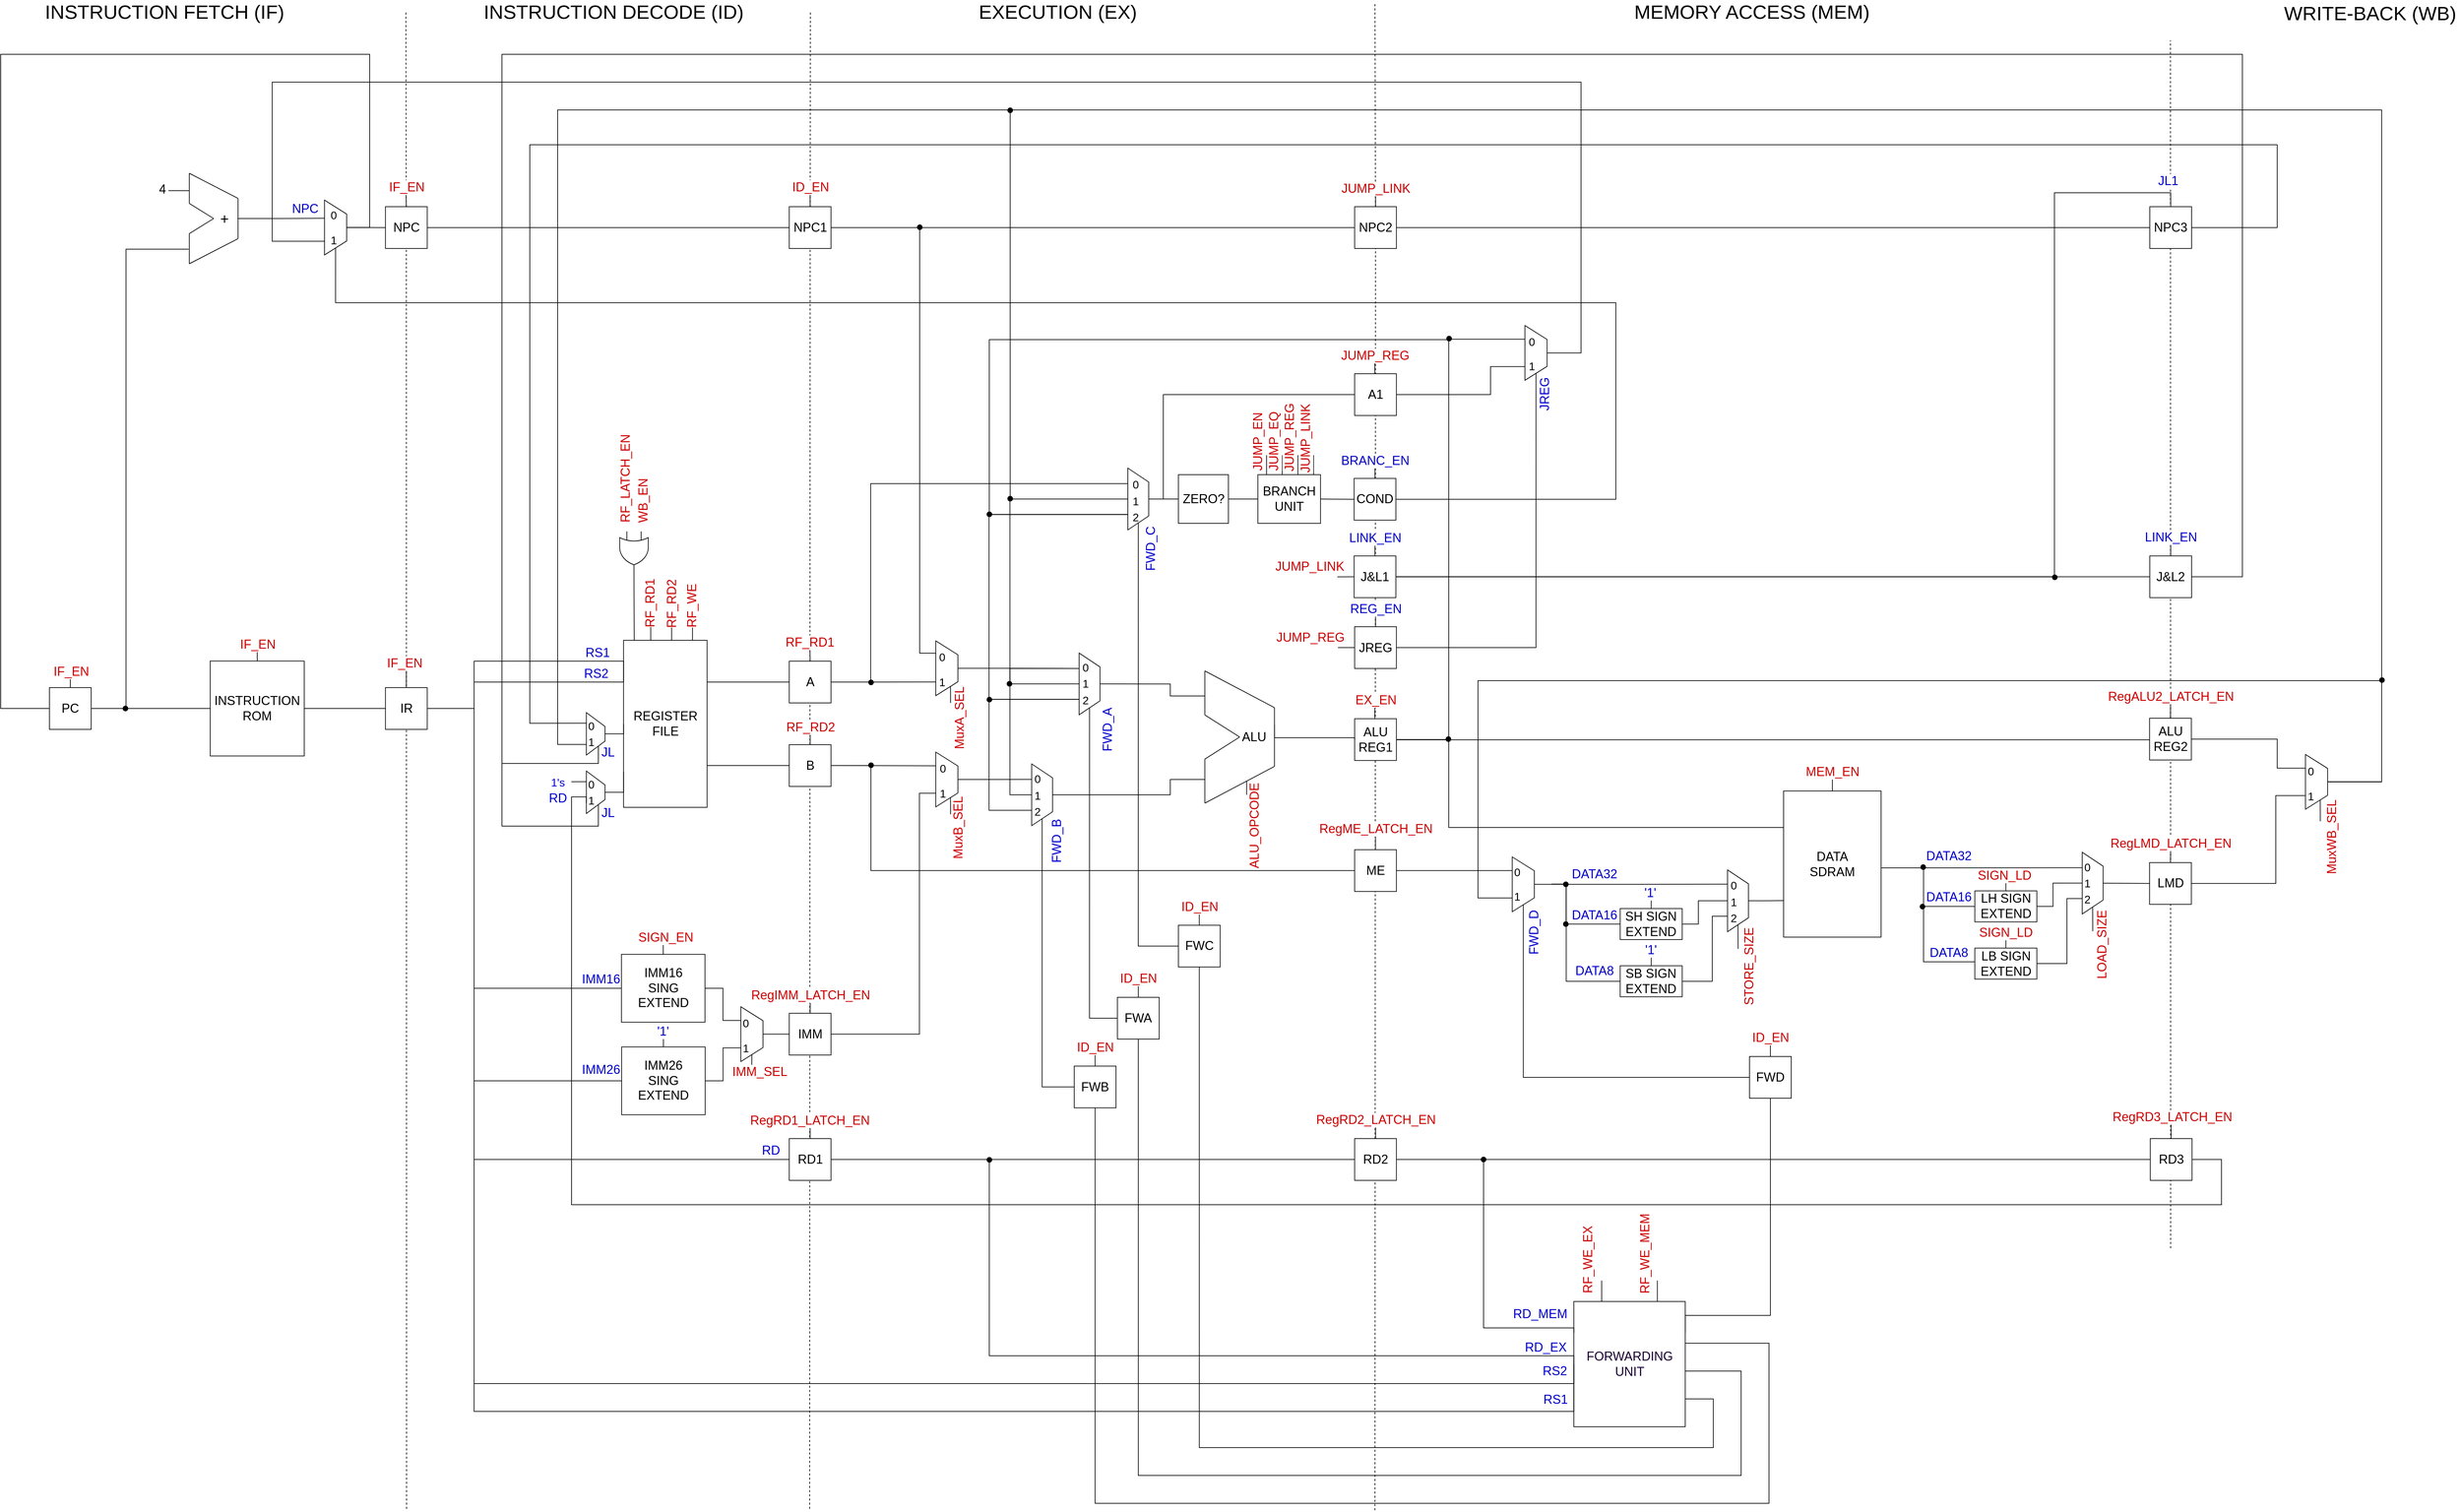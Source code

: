 <mxfile version="13.8.0" type="github">
  <diagram id="jrDMd2VkX8Fc1aG8_HDz" name="Page-1">
    <mxGraphModel dx="4003" dy="3067" grid="1" gridSize="10" guides="1" tooltips="1" connect="1" arrows="1" fold="1" page="1" pageScale="1" pageWidth="850" pageHeight="1100" math="0" shadow="0">
      <root>
        <mxCell id="0" />
        <mxCell id="1" parent="0" />
        <mxCell id="9DKLOMeDkzle-7zprpaE-6" value="" style="endArrow=none;dashed=1;html=1;strokeWidth=1;" parent="1" edge="1">
          <mxGeometry width="50" height="50" relative="1" as="geometry">
            <mxPoint x="2716.94" y="695.52" as="sourcePoint" />
            <mxPoint x="2716.675" y="-1039.98" as="targetPoint" />
          </mxGeometry>
        </mxCell>
        <mxCell id="_1txJMMZoF5Q-Ec40_1T-40" value="" style="endArrow=none;dashed=1;html=1;strokeWidth=1;entryX=0.5;entryY=1;entryDx=0;entryDy=0;" parent="1" target="dThmx-n3adpbhEAnUbLH-126" edge="1">
          <mxGeometry width="50" height="50" relative="1" as="geometry">
            <mxPoint x="183" y="1070" as="sourcePoint" />
            <mxPoint x="182.351" y="-663" as="targetPoint" />
          </mxGeometry>
        </mxCell>
        <mxCell id="_1txJMMZoF5Q-Ec40_1T-28" value="" style="endArrow=none;dashed=1;html=1;strokeWidth=1;" parent="1" target="9u0KMjUZt_Quz6K7kKN--52" edge="1">
          <mxGeometry width="50" height="50" relative="1" as="geometry">
            <mxPoint x="762" y="1070" as="sourcePoint" />
            <mxPoint x="763" y="-998" as="targetPoint" />
          </mxGeometry>
        </mxCell>
        <mxCell id="_1txJMMZoF5Q-Ec40_1T-23" value="" style="endArrow=none;dashed=1;html=1;strokeWidth=1;" parent="1" target="9u0KMjUZt_Quz6K7kKN--101" edge="1">
          <mxGeometry width="50" height="50" relative="1" as="geometry">
            <mxPoint x="1574" y="1072" as="sourcePoint" />
            <mxPoint x="1574" y="-998" as="targetPoint" />
          </mxGeometry>
        </mxCell>
        <mxCell id="dThmx-n3adpbhEAnUbLH-111" value="ALU &lt;br style=&quot;font-size: 18px;&quot;&gt;REG1" style="rounded=0;whiteSpace=wrap;html=1;fontSize=18;" parent="1" vertex="1">
          <mxGeometry x="1544.81" y="-65.3" width="60" height="60" as="geometry" />
        </mxCell>
        <mxCell id="OucOwQoPR7bq_wqjTsli-104" value="" style="group" parent="1" vertex="1" connectable="0">
          <mxGeometry x="88.25" y="-799" width="57.17" height="55.9" as="geometry" />
        </mxCell>
        <mxCell id="OucOwQoPR7bq_wqjTsli-105" value="&lt;font color=&quot;#000000&quot; style=&quot;font-size: 16px&quot;&gt;0&lt;/font&gt;" style="text;html=1;align=center;verticalAlign=middle;resizable=0;points=[];autosize=1;fontColor=#0000CC;" parent="OucOwQoPR7bq_wqjTsli-104" vertex="1">
          <mxGeometry x="-25" width="20" height="20" as="geometry" />
        </mxCell>
        <mxCell id="OucOwQoPR7bq_wqjTsli-106" value="&lt;font color=&quot;#000000&quot; style=&quot;font-size: 16px&quot;&gt;1&lt;/font&gt;" style="text;html=1;align=center;verticalAlign=middle;resizable=0;points=[];autosize=1;fontColor=#0000CC;" parent="OucOwQoPR7bq_wqjTsli-104" vertex="1">
          <mxGeometry x="-25" y="35.9" width="20" height="20" as="geometry" />
        </mxCell>
        <mxCell id="OucOwQoPR7bq_wqjTsli-4" value="" style="shape=trapezoid;perimeter=trapezoidPerimeter;whiteSpace=wrap;html=1;fixedSize=1;rotation=90;" parent="OucOwQoPR7bq_wqjTsli-104" vertex="1">
          <mxGeometry x="-46.58" y="12.05" width="78.75" height="31.8" as="geometry" />
        </mxCell>
        <mxCell id="dpzVnxFrkVcp-UfBfwiK-84" value="" style="group" parent="OucOwQoPR7bq_wqjTsli-104" vertex="1" connectable="0">
          <mxGeometry x="-20" width="20" height="55.9" as="geometry" />
        </mxCell>
        <mxCell id="dpzVnxFrkVcp-UfBfwiK-85" value="&lt;font color=&quot;#000000&quot; style=&quot;font-size: 16px&quot;&gt;0&lt;/font&gt;" style="text;html=1;align=center;verticalAlign=middle;resizable=0;points=[];autosize=1;fontColor=#0000CC;" parent="dpzVnxFrkVcp-UfBfwiK-84" vertex="1">
          <mxGeometry width="20" height="20" as="geometry" />
        </mxCell>
        <mxCell id="dpzVnxFrkVcp-UfBfwiK-86" value="&lt;font color=&quot;#000000&quot; style=&quot;font-size: 16px&quot;&gt;1&lt;/font&gt;" style="text;html=1;align=center;verticalAlign=middle;resizable=0;points=[];autosize=1;fontColor=#0000CC;" parent="dpzVnxFrkVcp-UfBfwiK-84" vertex="1">
          <mxGeometry y="35.9" width="20" height="20" as="geometry" />
        </mxCell>
        <mxCell id="9u0KMjUZt_Quz6K7kKN--252" style="rounded=0;orthogonalLoop=1;jettySize=auto;html=1;exitX=0;exitY=0.25;exitDx=0;exitDy=0;endArrow=none;endFill=0;strokeWidth=1;fontSize=18;fontColor=#CC0000;" parent="1" edge="1">
          <mxGeometry relative="1" as="geometry">
            <mxPoint x="593.674" y="-218" as="targetPoint" />
            <mxPoint x="593.73" y="-178" as="sourcePoint" />
          </mxGeometry>
        </mxCell>
        <mxCell id="9u0KMjUZt_Quz6K7kKN--253" style="rounded=0;orthogonalLoop=1;jettySize=auto;html=1;exitX=0;exitY=0.5;exitDx=0;exitDy=0;endArrow=none;endFill=0;strokeWidth=1;fontSize=18;fontColor=#CC0000;" parent="1" edge="1">
          <mxGeometry relative="1" as="geometry">
            <mxPoint x="563.674" y="-218" as="targetPoint" />
            <mxPoint x="563.73" y="-178" as="sourcePoint" />
          </mxGeometry>
        </mxCell>
        <mxCell id="9u0KMjUZt_Quz6K7kKN--254" style="rounded=0;orthogonalLoop=1;jettySize=auto;html=1;exitX=0;exitY=0.75;exitDx=0;exitDy=0;endArrow=none;endFill=0;strokeWidth=1;fontSize=18;fontColor=#CC0000;" parent="1" edge="1">
          <mxGeometry relative="1" as="geometry">
            <mxPoint x="533.674" y="-218" as="targetPoint" />
            <mxPoint x="533.73" y="-178" as="sourcePoint" />
          </mxGeometry>
        </mxCell>
        <mxCell id="9u0KMjUZt_Quz6K7kKN--255" value="RF_RD1" style="edgeLabel;html=1;align=center;verticalAlign=middle;resizable=0;points=[];fontSize=18;fontColor=#CC0000;horizontal=0;" parent="9u0KMjUZt_Quz6K7kKN--254" vertex="1" connectable="0">
          <mxGeometry x="0.873" y="1" relative="1" as="geometry">
            <mxPoint y="-15.29" as="offset" />
          </mxGeometry>
        </mxCell>
        <mxCell id="dThmx-n3adpbhEAnUbLH-52" value="REGISTER&lt;br&gt;FILE" style="rounded=0;whiteSpace=wrap;html=1;rotation=90;fontSize=18;horizontal=0;" parent="1" vertex="1">
          <mxGeometry x="434.67" y="-118" width="240" height="120" as="geometry" />
        </mxCell>
        <mxCell id="dThmx-n3adpbhEAnUbLH-64" style="edgeStyle=orthogonalEdgeStyle;rounded=0;orthogonalLoop=1;jettySize=auto;html=1;exitX=0.75;exitY=0;exitDx=0;exitDy=0;entryX=0;entryY=0.5;entryDx=0;entryDy=0;endArrow=none;endFill=0;" parent="1" source="dThmx-n3adpbhEAnUbLH-52" target="dThmx-n3adpbhEAnUbLH-60" edge="1">
          <mxGeometry relative="1" as="geometry" />
        </mxCell>
        <mxCell id="dThmx-n3adpbhEAnUbLH-65" style="edgeStyle=orthogonalEdgeStyle;rounded=0;orthogonalLoop=1;jettySize=auto;html=1;exitX=0.25;exitY=0;exitDx=0;exitDy=0;entryX=0;entryY=0.5;entryDx=0;entryDy=0;endArrow=none;endFill=0;" parent="1" source="dThmx-n3adpbhEAnUbLH-52" target="dThmx-n3adpbhEAnUbLH-61" edge="1">
          <mxGeometry relative="1" as="geometry" />
        </mxCell>
        <mxCell id="dThmx-n3adpbhEAnUbLH-75" value="ZERO?" style="rounded=0;whiteSpace=wrap;html=1;fontSize=18;" parent="1" vertex="1">
          <mxGeometry x="1291.67" y="-416" width="71.86" height="70" as="geometry" />
        </mxCell>
        <mxCell id="_1txJMMZoF5Q-Ec40_1T-38" style="rounded=0;orthogonalLoop=1;jettySize=auto;html=1;exitX=1;exitY=0.5;exitDx=0;exitDy=0;entryX=0;entryY=0.5;entryDx=0;entryDy=0;endArrow=none;endFill=0;" parent="1" source="dThmx-n3adpbhEAnUbLH-77" target="_1txJMMZoF5Q-Ec40_1T-37" edge="1">
          <mxGeometry relative="1" as="geometry" />
        </mxCell>
        <mxCell id="dpzVnxFrkVcp-UfBfwiK-71" style="edgeStyle=orthogonalEdgeStyle;rounded=0;orthogonalLoop=1;jettySize=auto;html=1;exitX=0.25;exitY=0;exitDx=0;exitDy=0;endArrow=none;endFill=0;" parent="1" edge="1">
          <mxGeometry relative="1" as="geometry">
            <mxPoint x="1418.333" y="-444" as="targetPoint" />
            <mxPoint x="1418.31" y="-416" as="sourcePoint" />
          </mxGeometry>
        </mxCell>
        <mxCell id="dpzVnxFrkVcp-UfBfwiK-72" style="edgeStyle=orthogonalEdgeStyle;rounded=0;orthogonalLoop=1;jettySize=auto;html=1;exitX=0.5;exitY=0;exitDx=0;exitDy=0;endArrow=none;endFill=0;" parent="1" edge="1">
          <mxGeometry relative="1" as="geometry">
            <mxPoint x="1440.833" y="-444" as="targetPoint" />
            <mxPoint x="1440.81" y="-416" as="sourcePoint" />
          </mxGeometry>
        </mxCell>
        <mxCell id="dpzVnxFrkVcp-UfBfwiK-73" style="edgeStyle=orthogonalEdgeStyle;rounded=0;orthogonalLoop=1;jettySize=auto;html=1;exitX=0.75;exitY=0;exitDx=0;exitDy=0;endArrow=none;endFill=0;" parent="1" edge="1">
          <mxGeometry relative="1" as="geometry">
            <mxPoint x="1463.333" y="-444" as="targetPoint" />
            <mxPoint x="1463.31" y="-416" as="sourcePoint" />
          </mxGeometry>
        </mxCell>
        <mxCell id="dpzVnxFrkVcp-UfBfwiK-74" style="edgeStyle=orthogonalEdgeStyle;rounded=0;orthogonalLoop=1;jettySize=auto;html=1;exitX=0.5;exitY=0;exitDx=0;exitDy=0;endArrow=none;endFill=0;" parent="1" edge="1">
          <mxGeometry relative="1" as="geometry">
            <mxPoint x="1485.833" y="-444" as="targetPoint" />
            <mxPoint x="1485.81" y="-416" as="sourcePoint" />
          </mxGeometry>
        </mxCell>
        <mxCell id="dThmx-n3adpbhEAnUbLH-77" value="BRANCH UNIT" style="rounded=0;whiteSpace=wrap;html=1;fontSize=18;" parent="1" vertex="1">
          <mxGeometry x="1405.81" y="-416" width="90" height="70" as="geometry" />
        </mxCell>
        <mxCell id="dThmx-n3adpbhEAnUbLH-78" style="edgeStyle=orthogonalEdgeStyle;rounded=0;orthogonalLoop=1;jettySize=auto;html=1;exitX=1;exitY=0.5;exitDx=0;exitDy=0;entryX=0;entryY=0.5;entryDx=0;entryDy=0;endArrow=none;endFill=0;" parent="1" source="dThmx-n3adpbhEAnUbLH-75" target="dThmx-n3adpbhEAnUbLH-77" edge="1">
          <mxGeometry relative="1" as="geometry" />
        </mxCell>
        <mxCell id="9u0KMjUZt_Quz6K7kKN--196" style="edgeStyle=orthogonalEdgeStyle;rounded=0;orthogonalLoop=1;jettySize=auto;html=1;exitX=1;exitY=0.5;exitDx=0;exitDy=0;entryX=0.25;entryY=1;entryDx=0;entryDy=0;endArrow=none;endFill=0;" parent="1" source="dThmx-n3adpbhEAnUbLH-129" target="dThmx-n3adpbhEAnUbLH-52" edge="1">
          <mxGeometry relative="1" as="geometry">
            <Array as="points">
              <mxPoint x="280" y="-80" />
              <mxPoint x="280" y="-118" />
            </Array>
            <mxPoint x="272.67" y="-80" as="sourcePoint" />
          </mxGeometry>
        </mxCell>
        <mxCell id="9u0KMjUZt_Quz6K7kKN--197" style="edgeStyle=orthogonalEdgeStyle;rounded=0;orthogonalLoop=1;jettySize=auto;html=1;exitX=1;exitY=0.5;exitDx=0;exitDy=0;entryX=0.25;entryY=1;entryDx=0;entryDy=0;endArrow=none;endFill=0;" parent="1" source="dThmx-n3adpbhEAnUbLH-129" target="dThmx-n3adpbhEAnUbLH-52" edge="1">
          <mxGeometry relative="1" as="geometry">
            <Array as="points">
              <mxPoint x="280" y="-80" />
              <mxPoint x="280" y="-148" />
              <mxPoint x="495" y="-148" />
            </Array>
            <mxPoint x="272.67" y="-80" as="sourcePoint" />
          </mxGeometry>
        </mxCell>
        <mxCell id="9u0KMjUZt_Quz6K7kKN--328" value="RS1" style="edgeLabel;html=1;align=center;verticalAlign=middle;resizable=0;points=[];fontSize=18;fontColor=#0000CC;" parent="9u0KMjUZt_Quz6K7kKN--197" vertex="1" connectable="0">
          <mxGeometry x="0.587" y="2" relative="1" as="geometry">
            <mxPoint x="10.2" y="-10" as="offset" />
          </mxGeometry>
        </mxCell>
        <mxCell id="9u0KMjUZt_Quz6K7kKN--242" style="edgeStyle=orthogonalEdgeStyle;rounded=0;orthogonalLoop=1;jettySize=auto;html=1;exitX=0.5;exitY=0;exitDx=0;exitDy=0;endArrow=none;endFill=0;strokeWidth=1;fontSize=18;fontColor=#CC0000;" parent="1" source="dThmx-n3adpbhEAnUbLH-130" edge="1">
          <mxGeometry relative="1" as="geometry">
            <mxPoint x="-300.0" y="-138" as="targetPoint" />
          </mxGeometry>
        </mxCell>
        <mxCell id="9u0KMjUZt_Quz6K7kKN--244" value="IF_EN" style="edgeLabel;html=1;align=center;verticalAlign=middle;resizable=0;points=[];fontSize=18;fontColor=#CC0000;" parent="9u0KMjUZt_Quz6K7kKN--242" vertex="1" connectable="0">
          <mxGeometry x="0.694" y="-1" relative="1" as="geometry">
            <mxPoint as="offset" />
          </mxGeometry>
        </mxCell>
        <mxCell id="_1txJMMZoF5Q-Ec40_1T-1" style="edgeStyle=orthogonalEdgeStyle;rounded=0;orthogonalLoop=1;jettySize=auto;html=1;entryX=0;entryY=0.5;entryDx=0;entryDy=0;endArrow=none;endFill=0;" parent="1" source="dThmx-n3adpbhEAnUbLH-130" target="HH7DKORKCEzCAmq62gNh-212" edge="1">
          <mxGeometry relative="1" as="geometry" />
        </mxCell>
        <mxCell id="dThmx-n3adpbhEAnUbLH-130" value="PC" style="rounded=0;whiteSpace=wrap;html=1;fontSize=18;" parent="1" vertex="1">
          <mxGeometry x="-330.0" y="-110" width="60" height="60" as="geometry" />
        </mxCell>
        <mxCell id="9u0KMjUZt_Quz6K7kKN--13" style="edgeStyle=orthogonalEdgeStyle;rounded=0;orthogonalLoop=1;jettySize=auto;html=1;exitX=0.5;exitY=0;exitDx=0;exitDy=0;entryX=0.75;entryY=1;entryDx=0;entryDy=0;endArrow=none;endFill=0;" parent="1" source="9u0KMjUZt_Quz6K7kKN--11" edge="1">
          <mxGeometry relative="1" as="geometry">
            <mxPoint x="494.67" y="11.0" as="targetPoint" />
          </mxGeometry>
        </mxCell>
        <mxCell id="9u0KMjUZt_Quz6K7kKN--194" style="edgeStyle=orthogonalEdgeStyle;rounded=0;orthogonalLoop=1;jettySize=auto;html=1;exitX=0.25;exitY=1;exitDx=0;exitDy=0;endArrow=none;endFill=0;" parent="1" source="9u0KMjUZt_Quz6K7kKN--11" edge="1">
          <mxGeometry relative="1" as="geometry">
            <mxPoint x="419.67" y="25" as="targetPoint" />
          </mxGeometry>
        </mxCell>
        <mxCell id="9u0KMjUZt_Quz6K7kKN--195" value="&lt;font color=&quot;#0000cc&quot;&gt;1&#39;s&lt;/font&gt;" style="edgeLabel;html=1;align=center;verticalAlign=middle;resizable=0;points=[];fontSize=16;" parent="9u0KMjUZt_Quz6K7kKN--194" vertex="1" connectable="0">
          <mxGeometry x="1" y="-1" relative="1" as="geometry">
            <mxPoint x="-21" y="0.67" as="offset" />
          </mxGeometry>
        </mxCell>
        <mxCell id="dpzVnxFrkVcp-UfBfwiK-67" style="edgeStyle=orthogonalEdgeStyle;rounded=0;orthogonalLoop=1;jettySize=auto;html=1;exitX=1;exitY=0.25;exitDx=0;exitDy=0;entryX=1;entryY=0.25;entryDx=0;entryDy=0;endArrow=none;endFill=0;" parent="1" source="9u0KMjUZt_Quz6K7kKN--11" target="9u0KMjUZt_Quz6K7kKN--36" edge="1">
          <mxGeometry relative="1" as="geometry">
            <Array as="points">
              <mxPoint x="459" y="89" />
              <mxPoint x="320" y="89" />
              <mxPoint x="320" y="-1" />
              <mxPoint x="459" y="-1" />
            </Array>
          </mxGeometry>
        </mxCell>
        <mxCell id="9u0KMjUZt_Quz6K7kKN--11" value="" style="shape=trapezoid;perimeter=trapezoidPerimeter;whiteSpace=wrap;html=1;fixedSize=1;rotation=90;" parent="1" vertex="1">
          <mxGeometry x="424.17" y="27" width="60.99" height="26.8" as="geometry" />
        </mxCell>
        <mxCell id="9u0KMjUZt_Quz6K7kKN--37" style="edgeStyle=orthogonalEdgeStyle;rounded=0;orthogonalLoop=1;jettySize=auto;html=1;exitX=0.5;exitY=0;exitDx=0;exitDy=0;entryX=0.5;entryY=1;entryDx=0;entryDy=0;endArrow=none;endFill=0;" parent="1" source="9u0KMjUZt_Quz6K7kKN--36" target="dThmx-n3adpbhEAnUbLH-52" edge="1">
          <mxGeometry relative="1" as="geometry" />
        </mxCell>
        <mxCell id="9u0KMjUZt_Quz6K7kKN--36" value="" style="shape=trapezoid;perimeter=trapezoidPerimeter;whiteSpace=wrap;html=1;fixedSize=1;rotation=90;" parent="1" vertex="1">
          <mxGeometry x="424.17" y="-57" width="60.99" height="26.8" as="geometry" />
        </mxCell>
        <mxCell id="9u0KMjUZt_Quz6K7kKN--49" value="" style="endArrow=none;dashed=1;html=1;strokeWidth=1;" parent="1" source="dThmx-n3adpbhEAnUbLH-126" edge="1">
          <mxGeometry width="50" height="50" relative="1" as="geometry">
            <mxPoint x="184.67" y="687" as="sourcePoint" />
            <mxPoint x="182" y="-1083" as="targetPoint" />
          </mxGeometry>
        </mxCell>
        <mxCell id="9u0KMjUZt_Quz6K7kKN--51" style="edgeStyle=orthogonalEdgeStyle;rounded=0;orthogonalLoop=1;jettySize=auto;html=1;exitX=1;exitY=0.5;exitDx=0;exitDy=0;entryX=0;entryY=0.5;entryDx=0;entryDy=0;endArrow=none;endFill=0;" parent="1" source="dThmx-n3adpbhEAnUbLH-129" target="9u0KMjUZt_Quz6K7kKN--50" edge="1">
          <mxGeometry relative="1" as="geometry">
            <Array as="points">
              <mxPoint x="280" y="-80" />
              <mxPoint x="280" y="568" />
            </Array>
            <mxPoint x="272.67" y="-80" as="sourcePoint" />
          </mxGeometry>
        </mxCell>
        <mxCell id="9u0KMjUZt_Quz6K7kKN--53" style="edgeStyle=orthogonalEdgeStyle;rounded=0;orthogonalLoop=1;jettySize=auto;html=1;exitX=1;exitY=0.5;exitDx=0;exitDy=0;endArrow=none;endFill=0;entryX=0;entryY=0.5;entryDx=0;entryDy=0;" parent="1" source="dThmx-n3adpbhEAnUbLH-126" target="9u0KMjUZt_Quz6K7kKN--52" edge="1">
          <mxGeometry relative="1" as="geometry">
            <mxPoint x="211.59" y="-744" as="sourcePoint" />
            <mxPoint x="671.59" y="-744" as="targetPoint" />
          </mxGeometry>
        </mxCell>
        <mxCell id="9u0KMjUZt_Quz6K7kKN--275" style="edgeStyle=none;rounded=0;orthogonalLoop=1;jettySize=auto;html=1;exitX=1;exitY=0.25;exitDx=0;exitDy=0;endArrow=none;endFill=0;strokeWidth=1;fontSize=18;fontColor=#CC0000;" parent="1" source="9u0KMjUZt_Quz6K7kKN--55" edge="1">
          <mxGeometry relative="1" as="geometry">
            <mxPoint x="964.47" y="-88" as="targetPoint" />
          </mxGeometry>
        </mxCell>
        <mxCell id="9u0KMjUZt_Quz6K7kKN--276" value="MuxA_SEL" style="edgeLabel;html=1;align=center;verticalAlign=middle;resizable=0;points=[];fontSize=18;fontColor=#CC0000;horizontal=0;" parent="9u0KMjUZt_Quz6K7kKN--275" vertex="1" connectable="0">
          <mxGeometry x="0.528" y="1" relative="1" as="geometry">
            <mxPoint x="11.48" y="27.71" as="offset" />
          </mxGeometry>
        </mxCell>
        <mxCell id="9u0KMjUZt_Quz6K7kKN--55" value="" style="shape=trapezoid;perimeter=trapezoidPerimeter;whiteSpace=wrap;html=1;fixedSize=1;rotation=90;" parent="1" vertex="1">
          <mxGeometry x="919.67" y="-153.67" width="78.75" height="31.8" as="geometry" />
        </mxCell>
        <mxCell id="9u0KMjUZt_Quz6K7kKN--57" style="rounded=0;orthogonalLoop=1;jettySize=auto;html=1;exitX=1;exitY=0.5;exitDx=0;exitDy=0;entryX=0.75;entryY=1;entryDx=0;entryDy=0;endArrow=none;endFill=0;" parent="1" source="dThmx-n3adpbhEAnUbLH-61" target="9u0KMjUZt_Quz6K7kKN--55" edge="1">
          <mxGeometry relative="1" as="geometry" />
        </mxCell>
        <mxCell id="9u0KMjUZt_Quz6K7kKN--58" style="edgeStyle=orthogonalEdgeStyle;rounded=0;orthogonalLoop=1;jettySize=auto;html=1;entryX=0.25;entryY=1;entryDx=0;entryDy=0;endArrow=none;endFill=0;exitX=1;exitY=0.5;exitDx=0;exitDy=0;" parent="1" source="9u0KMjUZt_Quz6K7kKN--52" edge="1">
          <mxGeometry relative="1" as="geometry">
            <Array as="points">
              <mxPoint x="920" y="-771" />
              <mxPoint x="920" y="-160" />
            </Array>
            <mxPoint x="791.59" y="-695.05" as="sourcePoint" />
            <mxPoint x="943.145" y="-159.458" as="targetPoint" />
          </mxGeometry>
        </mxCell>
        <mxCell id="9u0KMjUZt_Quz6K7kKN--279" style="edgeStyle=none;rounded=0;orthogonalLoop=1;jettySize=auto;html=1;exitX=1;exitY=0.25;exitDx=0;exitDy=0;endArrow=none;endFill=0;strokeWidth=1;fontSize=18;fontColor=#CC0000;" parent="1" source="9u0KMjUZt_Quz6K7kKN--59" edge="1">
          <mxGeometry relative="1" as="geometry">
            <mxPoint x="964.47" y="72" as="targetPoint" />
          </mxGeometry>
        </mxCell>
        <mxCell id="9u0KMjUZt_Quz6K7kKN--280" value="MuxB_SEL" style="edgeLabel;html=1;align=center;verticalAlign=middle;resizable=0;points=[];fontSize=18;fontColor=#CC0000;horizontal=0;" parent="9u0KMjUZt_Quz6K7kKN--279" vertex="1" connectable="0">
          <mxGeometry x="0.398" relative="1" as="geometry">
            <mxPoint x="11.49" y="27.14" as="offset" />
          </mxGeometry>
        </mxCell>
        <mxCell id="9u0KMjUZt_Quz6K7kKN--59" value="" style="shape=trapezoid;perimeter=trapezoidPerimeter;whiteSpace=wrap;html=1;fixedSize=1;rotation=90;" parent="1" vertex="1">
          <mxGeometry x="919.67" y="6.1" width="78.75" height="31.8" as="geometry" />
        </mxCell>
        <mxCell id="9u0KMjUZt_Quz6K7kKN--96" style="rounded=0;orthogonalLoop=1;jettySize=auto;html=1;exitX=1;exitY=0.5;exitDx=0;exitDy=0;entryX=0.25;entryY=1;entryDx=0;entryDy=0;endArrow=none;endFill=0;" parent="1" source="dThmx-n3adpbhEAnUbLH-60" target="9u0KMjUZt_Quz6K7kKN--59" edge="1">
          <mxGeometry relative="1" as="geometry" />
        </mxCell>
        <mxCell id="9u0KMjUZt_Quz6K7kKN--97" style="edgeStyle=elbowEdgeStyle;rounded=0;orthogonalLoop=1;jettySize=auto;html=1;exitX=1;exitY=0.5;exitDx=0;exitDy=0;entryX=0.75;entryY=1;entryDx=0;entryDy=0;endArrow=none;endFill=0;" parent="1" source="dThmx-n3adpbhEAnUbLH-62" target="9u0KMjUZt_Quz6K7kKN--59" edge="1">
          <mxGeometry relative="1" as="geometry">
            <Array as="points">
              <mxPoint x="919.67" y="93" />
              <mxPoint x="909.67" y="93" />
              <mxPoint x="889.67" y="213" />
              <mxPoint x="879.67" y="213" />
            </Array>
            <mxPoint x="943.145" y="172.688" as="targetPoint" />
          </mxGeometry>
        </mxCell>
        <mxCell id="dpzVnxFrkVcp-UfBfwiK-2" style="edgeStyle=orthogonalEdgeStyle;rounded=0;orthogonalLoop=1;jettySize=auto;html=1;endArrow=none;endFill=0;" parent="1" source="9u0KMjUZt_Quz6K7kKN--62" edge="1">
          <mxGeometry relative="1" as="geometry">
            <mxPoint x="1330" y="-98" as="targetPoint" />
            <Array as="points">
              <mxPoint x="1280" y="-115" />
              <mxPoint x="1280" y="-98" />
            </Array>
          </mxGeometry>
        </mxCell>
        <mxCell id="9u0KMjUZt_Quz6K7kKN--62" value="" style="shape=trapezoid;perimeter=trapezoidPerimeter;whiteSpace=wrap;html=1;fixedSize=1;rotation=90;" parent="1" vertex="1">
          <mxGeometry x="1119.67" y="-130.34" width="88.75" height="30" as="geometry" />
        </mxCell>
        <mxCell id="9u0KMjUZt_Quz6K7kKN--63" style="edgeStyle=orthogonalEdgeStyle;rounded=0;orthogonalLoop=1;jettySize=auto;html=1;endArrow=none;endFill=0;entryX=0.25;entryY=1;entryDx=0;entryDy=0;" parent="1" source="9u0KMjUZt_Quz6K7kKN--55" target="9u0KMjUZt_Quz6K7kKN--62" edge="1">
          <mxGeometry relative="1" as="geometry">
            <mxPoint x="1019.675" y="-137.77" as="sourcePoint" />
            <mxPoint x="1140" y="-138" as="targetPoint" />
          </mxGeometry>
        </mxCell>
        <mxCell id="9u0KMjUZt_Quz6K7kKN--90" style="edgeStyle=elbowEdgeStyle;rounded=0;orthogonalLoop=1;jettySize=auto;html=1;exitX=0.5;exitY=1;exitDx=0;exitDy=0;entryX=0.25;entryY=1;entryDx=0;entryDy=0;endArrow=none;endFill=0;" parent="1" source="9u0KMjUZt_Quz6K7kKN--64" target="9u0KMjUZt_Quz6K7kKN--62" edge="1">
          <mxGeometry relative="1" as="geometry">
            <Array as="points">
              <mxPoint x="1049.67" y="-88" />
            </Array>
          </mxGeometry>
        </mxCell>
        <mxCell id="dpzVnxFrkVcp-UfBfwiK-3" style="edgeStyle=orthogonalEdgeStyle;rounded=0;orthogonalLoop=1;jettySize=auto;html=1;endArrow=none;endFill=0;" parent="1" source="9u0KMjUZt_Quz6K7kKN--64" edge="1">
          <mxGeometry relative="1" as="geometry">
            <mxPoint x="1330" y="22" as="targetPoint" />
            <Array as="points">
              <mxPoint x="1280" y="44" />
              <mxPoint x="1280" y="22" />
            </Array>
          </mxGeometry>
        </mxCell>
        <mxCell id="9u0KMjUZt_Quz6K7kKN--64" value="" style="shape=trapezoid;perimeter=trapezoidPerimeter;whiteSpace=wrap;html=1;fixedSize=1;rotation=90;" parent="1" vertex="1">
          <mxGeometry x="1051.53" y="29" width="88.75" height="30" as="geometry" />
        </mxCell>
        <mxCell id="9u0KMjUZt_Quz6K7kKN--98" style="edgeStyle=elbowEdgeStyle;rounded=0;orthogonalLoop=1;jettySize=auto;html=1;exitX=0.5;exitY=0;exitDx=0;exitDy=0;entryX=0.25;entryY=1;entryDx=0;entryDy=0;endArrow=none;endFill=0;" parent="1" source="9u0KMjUZt_Quz6K7kKN--59" target="9u0KMjUZt_Quz6K7kKN--64" edge="1">
          <mxGeometry relative="1" as="geometry" />
        </mxCell>
        <mxCell id="9u0KMjUZt_Quz6K7kKN--86" style="edgeStyle=elbowEdgeStyle;rounded=0;orthogonalLoop=1;jettySize=auto;html=1;exitX=0.75;exitY=1;exitDx=0;exitDy=0;endArrow=none;endFill=0;entryX=0.75;entryY=1;entryDx=0;entryDy=0;" parent="1" source="9u0KMjUZt_Quz6K7kKN--62" target="9u0KMjUZt_Quz6K7kKN--64" edge="1">
          <mxGeometry relative="1" as="geometry">
            <Array as="points">
              <mxPoint x="1019.67" y="-138" />
              <mxPoint x="1049.67" y="-88" />
              <mxPoint x="1054.4" y="-48" />
            </Array>
            <mxPoint x="1081" y="44" as="targetPoint" />
          </mxGeometry>
        </mxCell>
        <mxCell id="9u0KMjUZt_Quz6K7kKN--76" style="edgeStyle=elbowEdgeStyle;rounded=0;orthogonalLoop=1;jettySize=auto;html=1;entryX=0;entryY=0.5;entryDx=0;entryDy=0;endArrow=none;endFill=0;" parent="1" source="9u0KMjUZt_Quz6K7kKN--75" target="dThmx-n3adpbhEAnUbLH-75" edge="1">
          <mxGeometry relative="1" as="geometry" />
        </mxCell>
        <mxCell id="9u0KMjUZt_Quz6K7kKN--87" style="edgeStyle=elbowEdgeStyle;rounded=0;orthogonalLoop=1;jettySize=auto;html=1;entryX=0.5;entryY=1;entryDx=0;entryDy=0;endArrow=none;endFill=0;exitX=0.5;exitY=1;exitDx=0;exitDy=0;" parent="1" source="9u0KMjUZt_Quz6K7kKN--75" target="9u0KMjUZt_Quz6K7kKN--62" edge="1">
          <mxGeometry relative="1" as="geometry">
            <Array as="points">
              <mxPoint x="1049.67" y="-278" />
              <mxPoint x="1009.67" y="-248" />
            </Array>
            <mxPoint x="1200" y="-338" as="sourcePoint" />
          </mxGeometry>
        </mxCell>
        <mxCell id="dpzVnxFrkVcp-UfBfwiK-42" style="edgeStyle=orthogonalEdgeStyle;rounded=0;orthogonalLoop=1;jettySize=auto;html=1;entryX=0;entryY=0.5;entryDx=0;entryDy=0;endArrow=none;endFill=0;" parent="1" target="_1txJMMZoF5Q-Ec40_1T-26" edge="1">
          <mxGeometry relative="1" as="geometry">
            <mxPoint x="1250" y="-381" as="sourcePoint" />
            <Array as="points">
              <mxPoint x="1270" y="-381" />
              <mxPoint x="1270" y="-531" />
            </Array>
          </mxGeometry>
        </mxCell>
        <mxCell id="9u0KMjUZt_Quz6K7kKN--75" value="" style="shape=trapezoid;perimeter=trapezoidPerimeter;whiteSpace=wrap;html=1;fixedSize=1;rotation=90;" parent="1" vertex="1">
          <mxGeometry x="1189.67" y="-396" width="88.75" height="30" as="geometry" />
        </mxCell>
        <mxCell id="9u0KMjUZt_Quz6K7kKN--82" style="edgeStyle=elbowEdgeStyle;rounded=0;orthogonalLoop=1;jettySize=auto;html=1;entryX=0.25;entryY=1;entryDx=0;entryDy=0;endArrow=none;endFill=0;" parent="1" source="dThmx-n3adpbhEAnUbLH-61" target="9u0KMjUZt_Quz6K7kKN--75" edge="1">
          <mxGeometry relative="1" as="geometry">
            <Array as="points">
              <mxPoint x="849.67" y="-248" />
            </Array>
          </mxGeometry>
        </mxCell>
        <mxCell id="9u0KMjUZt_Quz6K7kKN--85" style="edgeStyle=elbowEdgeStyle;rounded=0;orthogonalLoop=1;jettySize=auto;html=1;exitX=0.75;exitY=1;exitDx=0;exitDy=0;endArrow=none;endFill=0;entryX=0.75;entryY=1;entryDx=0;entryDy=0;" parent="1" source="9u0KMjUZt_Quz6K7kKN--62" target="9u0KMjUZt_Quz6K7kKN--75" edge="1">
          <mxGeometry relative="1" as="geometry">
            <Array as="points">
              <mxPoint x="1019.67" y="-168" />
              <mxPoint x="1049.67" y="-218" />
              <mxPoint x="1009.67" y="-248" />
            </Array>
            <mxPoint x="1200" y="-328" as="targetPoint" />
          </mxGeometry>
        </mxCell>
        <mxCell id="9u0KMjUZt_Quz6K7kKN--100" style="edgeStyle=elbowEdgeStyle;rounded=0;orthogonalLoop=1;jettySize=auto;html=1;entryX=0;entryY=0.5;entryDx=0;entryDy=0;endArrow=none;endFill=0;" parent="1" source="dThmx-n3adpbhEAnUbLH-60" target="9u0KMjUZt_Quz6K7kKN--93" edge="1">
          <mxGeometry relative="1" as="geometry">
            <Array as="points">
              <mxPoint x="850" y="2" />
              <mxPoint x="859.67" y="72" />
              <mxPoint x="849.67" y="122" />
            </Array>
            <mxPoint x="1502.81" y="152.9" as="targetPoint" />
          </mxGeometry>
        </mxCell>
        <mxCell id="9u0KMjUZt_Quz6K7kKN--95" style="edgeStyle=elbowEdgeStyle;rounded=0;orthogonalLoop=1;jettySize=auto;html=1;exitX=1;exitY=0.5;exitDx=0;exitDy=0;entryX=0;entryY=0.5;entryDx=0;entryDy=0;endArrow=none;endFill=0;" parent="1" source="9u0KMjUZt_Quz6K7kKN--50" target="9u0KMjUZt_Quz6K7kKN--94" edge="1">
          <mxGeometry relative="1" as="geometry">
            <mxPoint x="1502.81" y="568.0" as="targetPoint" />
          </mxGeometry>
        </mxCell>
        <mxCell id="9u0KMjUZt_Quz6K7kKN--102" style="edgeStyle=elbowEdgeStyle;rounded=0;orthogonalLoop=1;jettySize=auto;html=1;entryX=0;entryY=0.5;entryDx=0;entryDy=0;endArrow=none;endFill=0;exitX=1;exitY=0.5;exitDx=0;exitDy=0;" parent="1" source="9u0KMjUZt_Quz6K7kKN--52" target="9u0KMjUZt_Quz6K7kKN--101" edge="1">
          <mxGeometry relative="1" as="geometry">
            <mxPoint x="1501.73" y="-744" as="targetPoint" />
            <mxPoint x="791.59" y="-744" as="sourcePoint" />
          </mxGeometry>
        </mxCell>
        <mxCell id="HH7DKORKCEzCAmq62gNh-196" style="edgeStyle=orthogonalEdgeStyle;rounded=0;orthogonalLoop=1;jettySize=auto;html=1;entryX=0;entryY=0.5;entryDx=0;entryDy=0;endArrow=none;endFill=0;strokeColor=#000000;fontColor=#0000CC;" parent="1" source="6sOKHbeOXGZ0Ycy-URYJ-58" target="9u0KMjUZt_Quz6K7kKN--125" edge="1">
          <mxGeometry relative="1" as="geometry" />
        </mxCell>
        <mxCell id="9u0KMjUZt_Quz6K7kKN--193" style="edgeStyle=orthogonalEdgeStyle;rounded=0;orthogonalLoop=1;jettySize=auto;html=1;exitX=0.75;exitY=1;exitDx=0;exitDy=0;entryX=1;entryY=0.5;entryDx=0;entryDy=0;endArrow=none;endFill=0;" parent="1" source="9u0KMjUZt_Quz6K7kKN--11" target="9u0KMjUZt_Quz6K7kKN--125" edge="1">
          <mxGeometry relative="1" as="geometry">
            <Array as="points">
              <mxPoint x="441" y="47" />
              <mxPoint x="420" y="47" />
              <mxPoint x="420" y="633" />
              <mxPoint x="2790" y="633" />
              <mxPoint x="2790" y="568" />
            </Array>
          </mxGeometry>
        </mxCell>
        <mxCell id="9u0KMjUZt_Quz6K7kKN--327" value="RD" style="edgeLabel;html=1;align=center;verticalAlign=middle;resizable=0;points=[];fontSize=18;fontColor=#0000CC;" parent="9u0KMjUZt_Quz6K7kKN--193" vertex="1" connectable="0">
          <mxGeometry x="-0.971" y="-2" relative="1" as="geometry">
            <mxPoint x="-18.06" y="-12.94" as="offset" />
          </mxGeometry>
        </mxCell>
        <mxCell id="dpzVnxFrkVcp-UfBfwiK-89" style="edgeStyle=orthogonalEdgeStyle;rounded=0;orthogonalLoop=1;jettySize=auto;html=1;exitX=1;exitY=0.5;exitDx=0;exitDy=0;endArrow=none;endFill=0;entryX=1;entryY=0.5;entryDx=0;entryDy=0;" parent="1" source="9u0KMjUZt_Quz6K7kKN--139" target="9DKLOMeDkzle-7zprpaE-10" edge="1">
          <mxGeometry relative="1" as="geometry">
            <mxPoint x="1805.27" y="-478.5" as="targetPoint" />
            <Array as="points">
              <mxPoint x="1805" y="-168" />
            </Array>
          </mxGeometry>
        </mxCell>
        <mxCell id="dpzVnxFrkVcp-UfBfwiK-91" style="edgeStyle=orthogonalEdgeStyle;rounded=0;orthogonalLoop=1;jettySize=auto;html=1;exitX=0.5;exitY=0;exitDx=0;exitDy=0;endArrow=none;endFill=0;entryX=0.75;entryY=1;entryDx=0;entryDy=0;" parent="1" source="9u0KMjUZt_Quz6K7kKN--139" target="OucOwQoPR7bq_wqjTsli-4" edge="1">
          <mxGeometry relative="1" as="geometry">
            <Array as="points">
              <mxPoint x="1870" y="-591" />
              <mxPoint x="1870" y="-980" />
              <mxPoint x="-10" y="-980" />
              <mxPoint x="-10" y="-751" />
            </Array>
          </mxGeometry>
        </mxCell>
        <mxCell id="9u0KMjUZt_Quz6K7kKN--139" value="" style="shape=trapezoid;perimeter=trapezoidPerimeter;whiteSpace=wrap;html=1;fixedSize=1;rotation=90;" parent="1" vertex="1">
          <mxGeometry x="1765.94" y="-606.8" width="78.75" height="31.8" as="geometry" />
        </mxCell>
        <mxCell id="9u0KMjUZt_Quz6K7kKN--185" style="edgeStyle=orthogonalEdgeStyle;rounded=0;orthogonalLoop=1;jettySize=auto;html=1;exitX=0.25;exitY=1;exitDx=0;exitDy=0;endArrow=none;endFill=0;entryX=1;entryY=0.5;entryDx=0;entryDy=0;" parent="1" source="9u0KMjUZt_Quz6K7kKN--36" target="9u0KMjUZt_Quz6K7kKN--143" edge="1">
          <mxGeometry relative="1" as="geometry">
            <mxPoint x="2974.14" y="-817" as="targetPoint" />
            <Array as="points">
              <mxPoint x="360" y="-59" />
              <mxPoint x="360" y="-890" />
              <mxPoint x="2870" y="-890" />
              <mxPoint x="2870" y="-771" />
            </Array>
          </mxGeometry>
        </mxCell>
        <mxCell id="9u0KMjUZt_Quz6K7kKN--180" style="edgeStyle=orthogonalEdgeStyle;rounded=0;orthogonalLoop=1;jettySize=auto;html=1;exitX=0;exitY=0.5;exitDx=0;exitDy=0;endArrow=none;endFill=0;" parent="1" source="9u0KMjUZt_Quz6K7kKN--179" target="dThmx-n3adpbhEAnUbLH-111" edge="1">
          <mxGeometry relative="1" as="geometry">
            <Array as="points">
              <mxPoint x="2688" y="-35" />
            </Array>
          </mxGeometry>
        </mxCell>
        <mxCell id="9u0KMjUZt_Quz6K7kKN--320" style="edgeStyle=none;rounded=0;orthogonalLoop=1;jettySize=auto;html=1;exitX=1;exitY=0.25;exitDx=0;exitDy=0;endArrow=none;endFill=0;strokeWidth=1;fontSize=18;fontColor=#CC0000;" parent="1" source="9u0KMjUZt_Quz6K7kKN--186" edge="1">
          <mxGeometry relative="1" as="geometry">
            <mxPoint x="2931.88" y="82" as="targetPoint" />
          </mxGeometry>
        </mxCell>
        <mxCell id="9u0KMjUZt_Quz6K7kKN--321" value="MuxWB_SEL" style="edgeLabel;html=1;align=center;verticalAlign=middle;resizable=0;points=[];fontSize=18;fontColor=#CC0000;horizontal=0;" parent="9u0KMjUZt_Quz6K7kKN--320" vertex="1" connectable="0">
          <mxGeometry x="0.256" y="1" relative="1" as="geometry">
            <mxPoint x="15.13" y="34.46" as="offset" />
          </mxGeometry>
        </mxCell>
        <mxCell id="_1txJMMZoF5Q-Ec40_1T-13" style="edgeStyle=orthogonalEdgeStyle;rounded=0;orthogonalLoop=1;jettySize=auto;html=1;endArrow=none;endFill=0;entryX=0.75;entryY=1;entryDx=0;entryDy=0;" parent="1" source="9u0KMjUZt_Quz6K7kKN--186" target="_1txJMMZoF5Q-Ec40_1T-7" edge="1">
          <mxGeometry relative="1" as="geometry">
            <mxPoint x="1712" y="202" as="targetPoint" />
            <Array as="points">
              <mxPoint x="3020" y="25" />
              <mxPoint x="3020" y="-120" />
              <mxPoint x="1722" y="-120" />
              <mxPoint x="1722" y="192" />
            </Array>
          </mxGeometry>
        </mxCell>
        <mxCell id="9u0KMjUZt_Quz6K7kKN--186" value="" style="shape=trapezoid;perimeter=trapezoidPerimeter;whiteSpace=wrap;html=1;fixedSize=1;rotation=90;" parent="1" vertex="1">
          <mxGeometry x="2887.13" y="9.5" width="78.75" height="31.8" as="geometry" />
        </mxCell>
        <mxCell id="9u0KMjUZt_Quz6K7kKN--190" style="edgeStyle=orthogonalEdgeStyle;rounded=0;orthogonalLoop=1;jettySize=auto;html=1;exitX=0.75;exitY=1;exitDx=0;exitDy=0;entryX=0.5;entryY=0;entryDx=0;entryDy=0;endArrow=none;endFill=0;" parent="1" source="9u0KMjUZt_Quz6K7kKN--36" target="9u0KMjUZt_Quz6K7kKN--186" edge="1">
          <mxGeometry relative="1" as="geometry">
            <Array as="points">
              <mxPoint x="400" y="-28" />
              <mxPoint x="400" y="-940" />
              <mxPoint x="3020" y="-940" />
              <mxPoint x="3020" y="25" />
            </Array>
          </mxGeometry>
        </mxCell>
        <mxCell id="9u0KMjUZt_Quz6K7kKN--191" style="edgeStyle=orthogonalEdgeStyle;rounded=0;orthogonalLoop=1;jettySize=auto;html=1;entryX=0.5;entryY=0;entryDx=0;entryDy=0;endArrow=none;endFill=0;exitX=0.5;exitY=1;exitDx=0;exitDy=0;" parent="1" source="9u0KMjUZt_Quz6K7kKN--75" target="9u0KMjUZt_Quz6K7kKN--186" edge="1">
          <mxGeometry relative="1" as="geometry">
            <Array as="points">
              <mxPoint x="1050" y="-381" />
              <mxPoint x="1050" y="-940" />
              <mxPoint x="3020" y="-940" />
              <mxPoint x="3020" y="25" />
            </Array>
            <mxPoint x="1200" y="-358" as="sourcePoint" />
          </mxGeometry>
        </mxCell>
        <mxCell id="HH7DKORKCEzCAmq62gNh-124" style="edgeStyle=orthogonalEdgeStyle;rounded=0;orthogonalLoop=1;jettySize=auto;html=1;entryX=0.75;entryY=1;entryDx=0;entryDy=0;endArrow=none;endFill=0;strokeColor=#000000;fontColor=#0000CC;exitX=1;exitY=0.5;exitDx=0;exitDy=0;" parent="1" source="9u0KMjUZt_Quz6K7kKN--129" target="9u0KMjUZt_Quz6K7kKN--186" edge="1">
          <mxGeometry relative="1" as="geometry">
            <Array as="points">
              <mxPoint x="2868" y="171" />
              <mxPoint x="2868" y="45" />
            </Array>
          </mxGeometry>
        </mxCell>
        <mxCell id="9u0KMjUZt_Quz6K7kKN--188" style="edgeStyle=orthogonalEdgeStyle;rounded=0;orthogonalLoop=1;jettySize=auto;html=1;exitX=1;exitY=0.5;exitDx=0;exitDy=0;entryX=0.25;entryY=1;entryDx=0;entryDy=0;endArrow=none;endFill=0;" parent="1" source="9u0KMjUZt_Quz6K7kKN--179" target="9u0KMjUZt_Quz6K7kKN--186" edge="1">
          <mxGeometry relative="1" as="geometry">
            <Array as="points">
              <mxPoint x="2870" y="-36" />
              <mxPoint x="2870" y="6" />
            </Array>
          </mxGeometry>
        </mxCell>
        <mxCell id="9u0KMjUZt_Quz6K7kKN--322" style="edgeStyle=none;rounded=0;orthogonalLoop=1;jettySize=auto;html=1;exitX=0.25;exitY=0;exitDx=0;exitDy=0;endArrow=none;endFill=0;strokeWidth=1;fontSize=18;fontColor=#CC0000;" parent="1" source="9u0KMjUZt_Quz6K7kKN--223" edge="1">
          <mxGeometry relative="1" as="geometry">
            <mxPoint x="1899.67" y="742" as="targetPoint" />
          </mxGeometry>
        </mxCell>
        <mxCell id="9u0KMjUZt_Quz6K7kKN--324" value="RF_WE_EX" style="edgeLabel;html=1;align=center;verticalAlign=middle;resizable=0;points=[];fontSize=18;fontColor=#CC0000;horizontal=0;" parent="9u0KMjUZt_Quz6K7kKN--322" vertex="1" connectable="0">
          <mxGeometry x="0.848" relative="1" as="geometry">
            <mxPoint x="-19.85" y="-32.22" as="offset" />
          </mxGeometry>
        </mxCell>
        <mxCell id="9u0KMjUZt_Quz6K7kKN--323" style="edgeStyle=none;rounded=0;orthogonalLoop=1;jettySize=auto;html=1;exitX=0.75;exitY=0;exitDx=0;exitDy=0;endArrow=none;endFill=0;strokeWidth=1;fontSize=18;fontColor=#CC0000;" parent="1" source="9u0KMjUZt_Quz6K7kKN--223" edge="1">
          <mxGeometry relative="1" as="geometry">
            <mxPoint x="1979.67" y="742" as="targetPoint" />
          </mxGeometry>
        </mxCell>
        <mxCell id="HH7DKORKCEzCAmq62gNh-201" style="edgeStyle=orthogonalEdgeStyle;rounded=0;orthogonalLoop=1;jettySize=auto;html=1;entryX=0.5;entryY=1;entryDx=0;entryDy=0;endArrow=none;endFill=0;strokeColor=#000000;fontColor=#0000CC;" parent="1" source="9u0KMjUZt_Quz6K7kKN--223" target="dpzVnxFrkVcp-UfBfwiK-108" edge="1">
          <mxGeometry relative="1" as="geometry">
            <Array as="points">
              <mxPoint x="2060" y="912" />
              <mxPoint x="2060" y="982" />
              <mxPoint x="1322" y="982" />
            </Array>
          </mxGeometry>
        </mxCell>
        <mxCell id="HH7DKORKCEzCAmq62gNh-204" style="edgeStyle=orthogonalEdgeStyle;rounded=0;orthogonalLoop=1;jettySize=auto;html=1;entryX=0.5;entryY=1;entryDx=0;entryDy=0;endArrow=none;endFill=0;strokeColor=#000000;fontColor=#0000CC;" parent="1" source="9u0KMjUZt_Quz6K7kKN--223" target="dpzVnxFrkVcp-UfBfwiK-112" edge="1">
          <mxGeometry relative="1" as="geometry">
            <Array as="points">
              <mxPoint x="2100" y="872" />
              <mxPoint x="2100" y="1022" />
              <mxPoint x="1234" y="1022" />
            </Array>
          </mxGeometry>
        </mxCell>
        <mxCell id="HH7DKORKCEzCAmq62gNh-206" style="edgeStyle=orthogonalEdgeStyle;rounded=0;orthogonalLoop=1;jettySize=auto;html=1;entryX=0.5;entryY=1;entryDx=0;entryDy=0;endArrow=none;endFill=0;strokeColor=#000000;fontColor=#0000CC;" parent="1" source="9u0KMjUZt_Quz6K7kKN--223" target="dpzVnxFrkVcp-UfBfwiK-116" edge="1">
          <mxGeometry relative="1" as="geometry">
            <Array as="points">
              <mxPoint x="2140" y="832" />
              <mxPoint x="2140" y="1062" />
              <mxPoint x="1172" y="1062" />
            </Array>
          </mxGeometry>
        </mxCell>
        <mxCell id="_1txJMMZoF5Q-Ec40_1T-15" style="edgeStyle=orthogonalEdgeStyle;rounded=0;orthogonalLoop=1;jettySize=auto;html=1;exitX=1;exitY=0.25;exitDx=0;exitDy=0;entryX=0.5;entryY=1;entryDx=0;entryDy=0;endArrow=none;endFill=0;" parent="1" source="9u0KMjUZt_Quz6K7kKN--223" target="dpzVnxFrkVcp-UfBfwiK-104" edge="1">
          <mxGeometry relative="1" as="geometry">
            <Array as="points">
              <mxPoint x="2020" y="792" />
              <mxPoint x="2142" y="792" />
            </Array>
          </mxGeometry>
        </mxCell>
        <mxCell id="9u0KMjUZt_Quz6K7kKN--223" value="&lt;font color=&quot;#190033&quot;&gt;FORWARDING UNIT&lt;/font&gt;" style="rounded=0;whiteSpace=wrap;html=1;fontSize=18;" parent="1" vertex="1">
          <mxGeometry x="1859.67" y="772" width="160" height="180" as="geometry" />
        </mxCell>
        <mxCell id="9u0KMjUZt_Quz6K7kKN--226" style="edgeStyle=orthogonalEdgeStyle;rounded=0;orthogonalLoop=1;jettySize=auto;html=1;endArrow=none;endFill=0;strokeWidth=1;fontSize=18;fontColor=#CC0000;exitX=1;exitY=0.5;exitDx=0;exitDy=0;entryX=0;entryY=0.75;entryDx=0;entryDy=0;" parent="1" source="dThmx-n3adpbhEAnUbLH-129" target="9u0KMjUZt_Quz6K7kKN--223" edge="1">
          <mxGeometry relative="1" as="geometry">
            <Array as="points">
              <mxPoint x="280" y="-80" />
              <mxPoint x="280" y="930" />
              <mxPoint x="1860" y="930" />
            </Array>
            <mxPoint x="272.67" y="-80" as="sourcePoint" />
            <mxPoint x="1840" y="910" as="targetPoint" />
          </mxGeometry>
        </mxCell>
        <mxCell id="9u0KMjUZt_Quz6K7kKN--227" style="edgeStyle=orthogonalEdgeStyle;rounded=0;orthogonalLoop=1;jettySize=auto;html=1;endArrow=none;endFill=0;strokeWidth=1;fontSize=18;fontColor=#CC0000;exitX=1;exitY=0.5;exitDx=0;exitDy=0;entryX=0;entryY=0.5;entryDx=0;entryDy=0;" parent="1" source="dThmx-n3adpbhEAnUbLH-129" target="9u0KMjUZt_Quz6K7kKN--223" edge="1">
          <mxGeometry relative="1" as="geometry">
            <mxPoint x="1850" y="870" as="targetPoint" />
            <Array as="points">
              <mxPoint x="280" y="-80" />
              <mxPoint x="280" y="890" />
              <mxPoint x="1860" y="890" />
            </Array>
            <mxPoint x="272.67" y="-80" as="sourcePoint" />
          </mxGeometry>
        </mxCell>
        <mxCell id="9u0KMjUZt_Quz6K7kKN--256" value="RF_RD2" style="edgeLabel;html=1;align=center;verticalAlign=middle;resizable=0;points=[];fontSize=18;fontColor=#CC0000;horizontal=0;" parent="1" vertex="1" connectable="0">
          <mxGeometry x="563.667" y="-230.002" as="geometry" />
        </mxCell>
        <mxCell id="9u0KMjUZt_Quz6K7kKN--257" value="RF_WE" style="edgeLabel;html=1;align=center;verticalAlign=middle;resizable=0;points=[];fontSize=18;fontColor=#CC0000;horizontal=0;" parent="1" vertex="1" connectable="0">
          <mxGeometry x="592.667" y="-227.002" as="geometry" />
        </mxCell>
        <mxCell id="9u0KMjUZt_Quz6K7kKN--325" value="RF_WE_MEM" style="edgeLabel;html=1;align=center;verticalAlign=middle;resizable=0;points=[];fontSize=18;fontColor=#CC0000;horizontal=0;" parent="1" vertex="1" connectable="0">
          <mxGeometry x="1961.666" y="704.003" as="geometry" />
        </mxCell>
        <mxCell id="9u0KMjUZt_Quz6K7kKN--329" value="RS2" style="edgeLabel;html=1;align=center;verticalAlign=middle;resizable=0;points=[];fontSize=18;fontColor=#0000CC;" parent="1" vertex="1" connectable="0">
          <mxGeometry x="468.663" y="-153.67" as="geometry">
            <mxPoint x="-14" y="23" as="offset" />
          </mxGeometry>
        </mxCell>
        <mxCell id="BWXcSawq8DC5SIe4_S4r-3" value="" style="ellipse;whiteSpace=wrap;html=1;aspect=fixed;fillColor=#000000;" parent="1" vertex="1">
          <mxGeometry x="1676" y="-39.5" width="7" height="7" as="geometry" />
        </mxCell>
        <mxCell id="BWXcSawq8DC5SIe4_S4r-21" value="" style="ellipse;whiteSpace=wrap;html=1;aspect=fixed;fillColor=#000000;" parent="1" vertex="1">
          <mxGeometry x="916.67" y="-774.95" width="7" height="7" as="geometry" />
        </mxCell>
        <mxCell id="BWXcSawq8DC5SIe4_S4r-22" value="" style="ellipse;whiteSpace=wrap;html=1;aspect=fixed;fillColor=#000000;" parent="1" vertex="1">
          <mxGeometry x="-224.33" y="-83.5" width="7" height="7" as="geometry" />
        </mxCell>
        <mxCell id="BWXcSawq8DC5SIe4_S4r-23" value="" style="ellipse;whiteSpace=wrap;html=1;aspect=fixed;fillColor=#000000;" parent="1" vertex="1">
          <mxGeometry x="846.67" y="-2" width="7" height="7" as="geometry" />
        </mxCell>
        <mxCell id="BWXcSawq8DC5SIe4_S4r-24" value="" style="ellipse;whiteSpace=wrap;html=1;aspect=fixed;fillColor=#000000;" parent="1" vertex="1">
          <mxGeometry x="846.67" y="-121" width="7" height="7" as="geometry" />
        </mxCell>
        <mxCell id="BWXcSawq8DC5SIe4_S4r-26" value="" style="ellipse;whiteSpace=wrap;html=1;aspect=fixed;fillColor=#000000;" parent="1" vertex="1">
          <mxGeometry x="1046.53" y="-943" width="7" height="7" as="geometry" />
        </mxCell>
        <mxCell id="BWXcSawq8DC5SIe4_S4r-27" value="" style="ellipse;whiteSpace=wrap;html=1;aspect=fixed;fillColor=#000000;" parent="1" vertex="1">
          <mxGeometry x="1046.53" y="-385" width="7" height="7" as="geometry" />
        </mxCell>
        <mxCell id="BWXcSawq8DC5SIe4_S4r-28" value="" style="ellipse;whiteSpace=wrap;html=1;aspect=fixed;fillColor=#000000;" parent="1" vertex="1">
          <mxGeometry x="1045.53" y="-119" width="7" height="7" as="geometry" />
        </mxCell>
        <mxCell id="BWXcSawq8DC5SIe4_S4r-29" value="" style="ellipse;whiteSpace=wrap;html=1;aspect=fixed;fillColor=#000000;" parent="1" vertex="1">
          <mxGeometry x="1016.67" y="-362.5" width="7" height="7" as="geometry" />
        </mxCell>
        <mxCell id="BWXcSawq8DC5SIe4_S4r-30" value="" style="ellipse;whiteSpace=wrap;html=1;aspect=fixed;fillColor=#000000;" parent="1" vertex="1">
          <mxGeometry x="1016.67" y="-96.3" width="7" height="7" as="geometry" />
        </mxCell>
        <mxCell id="BWXcSawq8DC5SIe4_S4r-34" value="RD" style="edgeLabel;html=1;align=center;verticalAlign=middle;resizable=0;points=[];fontSize=18;fontColor=#0000CC;" parent="1" vertex="1" connectable="0">
          <mxGeometry x="712.666" y="515" as="geometry">
            <mxPoint x="-7" y="40" as="offset" />
          </mxGeometry>
        </mxCell>
        <mxCell id="6sOKHbeOXGZ0Ycy-URYJ-6" value="IMM26" style="edgeLabel;html=1;align=center;verticalAlign=bottom;resizable=0;points=[];fontSize=18;fontColor=#0000CC;labelPosition=center;verticalLabelPosition=top;" parent="1" vertex="1" connectable="0">
          <mxGeometry x="468.666" y="412" as="geometry">
            <mxPoint x="-7" y="40" as="offset" />
          </mxGeometry>
        </mxCell>
        <mxCell id="6sOKHbeOXGZ0Ycy-URYJ-54" value="" style="ellipse;whiteSpace=wrap;html=1;aspect=fixed;fillColor=#000000;" parent="1" vertex="1">
          <mxGeometry x="1016.67" y="565" width="7" height="7" as="geometry" />
        </mxCell>
        <mxCell id="HH7DKORKCEzCAmq62gNh-65" style="edgeStyle=orthogonalEdgeStyle;rounded=0;orthogonalLoop=1;jettySize=auto;html=1;exitX=0.5;exitY=0;exitDx=0;exitDy=0;endArrow=none;endFill=0;strokeColor=#000000;fontColor=#0000CC;" parent="1" source="HH7DKORKCEzCAmq62gNh-1" edge="1">
          <mxGeometry relative="1" as="geometry">
            <mxPoint x="2231.047" y="17.5" as="targetPoint" />
          </mxGeometry>
        </mxCell>
        <mxCell id="_1txJMMZoF5Q-Ec40_1T-16" style="edgeStyle=orthogonalEdgeStyle;rounded=0;orthogonalLoop=1;jettySize=auto;html=1;entryX=0.25;entryY=1;entryDx=0;entryDy=0;endArrow=none;endFill=0;" parent="1" source="HH7DKORKCEzCAmq62gNh-1" target="HH7DKORKCEzCAmq62gNh-170" edge="1">
          <mxGeometry relative="1" as="geometry">
            <Array as="points">
              <mxPoint x="2392" y="149" />
              <mxPoint x="2392" y="149" />
            </Array>
          </mxGeometry>
        </mxCell>
        <mxCell id="_1txJMMZoF5Q-Ec40_1T-18" style="edgeStyle=orthogonalEdgeStyle;rounded=0;orthogonalLoop=1;jettySize=auto;html=1;exitX=1;exitY=0.5;exitDx=0;exitDy=0;entryX=0.5;entryY=1;entryDx=0;entryDy=0;endArrow=none;endFill=0;" parent="1" target="HH7DKORKCEzCAmq62gNh-164" edge="1">
          <mxGeometry relative="1" as="geometry">
            <mxPoint x="2301" y="140.5" as="sourcePoint" />
            <mxPoint x="2500.665" y="201.35" as="targetPoint" />
            <Array as="points">
              <mxPoint x="2301" y="149" />
              <mxPoint x="2362" y="149" />
              <mxPoint x="2362" y="204" />
            </Array>
          </mxGeometry>
        </mxCell>
        <mxCell id="HH7DKORKCEzCAmq62gNh-1" value="DATA&lt;br&gt;SDRAM" style="rounded=0;whiteSpace=wrap;html=1;fontSize=18;" parent="1" vertex="1">
          <mxGeometry x="2161" y="38.5" width="140" height="210" as="geometry" />
        </mxCell>
        <mxCell id="HH7DKORKCEzCAmq62gNh-55" value="&lt;font style=&quot;font-size: 18px&quot;&gt;MEM_EN&lt;/font&gt;" style="edgeLabel;html=1;align=center;verticalAlign=middle;resizable=0;points=[];fontColor=#CC0000;horizontal=1;" parent="1" vertex="1" connectable="0">
          <mxGeometry x="2231.001" y="10.451" as="geometry" />
        </mxCell>
        <mxCell id="HH7DKORKCEzCAmq62gNh-111" style="edgeStyle=orthogonalEdgeStyle;rounded=0;orthogonalLoop=1;jettySize=auto;html=1;entryX=0;entryY=0.5;entryDx=0;entryDy=0;endArrow=none;endFill=0;strokeColor=#000000;fontColor=#0000CC;" parent="1" source="HH7DKORKCEzCAmq62gNh-103" target="dThmx-n3adpbhEAnUbLH-62" edge="1">
          <mxGeometry relative="1" as="geometry" />
        </mxCell>
        <mxCell id="HH7DKORKCEzCAmq62gNh-117" style="edgeStyle=orthogonalEdgeStyle;rounded=0;orthogonalLoop=1;jettySize=auto;html=1;exitX=1;exitY=0.5;exitDx=0;exitDy=0;endArrow=none;endFill=0;strokeColor=#000000;fontColor=#0000CC;" parent="1" source="HH7DKORKCEzCAmq62gNh-103" edge="1">
          <mxGeometry relative="1" as="geometry">
            <mxPoint x="678.67" y="442" as="targetPoint" />
          </mxGeometry>
        </mxCell>
        <mxCell id="HH7DKORKCEzCAmq62gNh-103" value="" style="shape=trapezoid;perimeter=trapezoidPerimeter;whiteSpace=wrap;html=1;fixedSize=1;rotation=90;" parent="1" vertex="1">
          <mxGeometry x="639.67" y="372" width="78.75" height="31.8" as="geometry" />
        </mxCell>
        <mxCell id="HH7DKORKCEzCAmq62gNh-105" style="edgeStyle=orthogonalEdgeStyle;rounded=0;orthogonalLoop=1;jettySize=auto;html=1;entryX=0.75;entryY=1;entryDx=0;entryDy=0;endArrow=none;endFill=0;strokeColor=#000000;fontColor=#0000CC;" parent="1" source="HH7DKORKCEzCAmq62gNh-104" target="HH7DKORKCEzCAmq62gNh-103" edge="1">
          <mxGeometry relative="1" as="geometry" />
        </mxCell>
        <mxCell id="HH7DKORKCEzCAmq62gNh-115" style="edgeStyle=orthogonalEdgeStyle;rounded=0;orthogonalLoop=1;jettySize=auto;html=1;exitX=0;exitY=0.5;exitDx=0;exitDy=0;endArrow=none;endFill=0;strokeColor=#000000;fontColor=#0000CC;" parent="1" source="HH7DKORKCEzCAmq62gNh-104" edge="1">
          <mxGeometry relative="1" as="geometry">
            <mxPoint x="552.051" y="382" as="targetPoint" />
          </mxGeometry>
        </mxCell>
        <mxCell id="HH7DKORKCEzCAmq62gNh-116" value="&lt;span style=&quot;font-size: 18px&quot;&gt;&#39;1&#39;&lt;/span&gt;" style="edgeLabel;html=1;align=center;verticalAlign=middle;resizable=0;points=[];fontColor=#0000CC;" parent="HH7DKORKCEzCAmq62gNh-115" vertex="1" connectable="0">
          <mxGeometry x="0.69" relative="1" as="geometry">
            <mxPoint x="-1" y="-2" as="offset" />
          </mxGeometry>
        </mxCell>
        <mxCell id="HH7DKORKCEzCAmq62gNh-104" value="IMM26&lt;br&gt;SING EXTEND" style="rounded=0;whiteSpace=wrap;html=1;rotation=90;fontSize=18;horizontal=0;" parent="1" vertex="1">
          <mxGeometry x="503.17" y="395" width="97.5" height="120" as="geometry" />
        </mxCell>
        <mxCell id="HH7DKORKCEzCAmq62gNh-119" style="edgeStyle=orthogonalEdgeStyle;rounded=0;orthogonalLoop=1;jettySize=auto;html=1;entryX=0.5;entryY=1;entryDx=0;entryDy=0;endArrow=none;endFill=0;strokeColor=#000000;fontColor=#0000CC;" parent="1" source="dThmx-n3adpbhEAnUbLH-129" target="HH7DKORKCEzCAmq62gNh-104" edge="1">
          <mxGeometry relative="1" as="geometry">
            <mxPoint x="272.67" y="-80" as="sourcePoint" />
            <mxPoint x="496.92" y="455" as="targetPoint" />
            <Array as="points">
              <mxPoint x="280" y="-80" />
              <mxPoint x="280" y="455" />
            </Array>
          </mxGeometry>
        </mxCell>
        <mxCell id="HH7DKORKCEzCAmq62gNh-107" style="edgeStyle=orthogonalEdgeStyle;rounded=0;orthogonalLoop=1;jettySize=auto;html=1;exitX=0.5;exitY=0;exitDx=0;exitDy=0;entryX=0.25;entryY=1;entryDx=0;entryDy=0;endArrow=none;endFill=0;strokeColor=#000000;fontColor=#0000CC;" parent="1" source="HH7DKORKCEzCAmq62gNh-106" target="HH7DKORKCEzCAmq62gNh-103" edge="1">
          <mxGeometry relative="1" as="geometry" />
        </mxCell>
        <mxCell id="HH7DKORKCEzCAmq62gNh-112" style="edgeStyle=orthogonalEdgeStyle;rounded=0;orthogonalLoop=1;jettySize=auto;html=1;exitX=0;exitY=0.5;exitDx=0;exitDy=0;endArrow=none;endFill=0;strokeColor=#000000;fontColor=#0000CC;" parent="1" source="HH7DKORKCEzCAmq62gNh-106" edge="1">
          <mxGeometry relative="1" as="geometry">
            <mxPoint x="551.67" y="252" as="targetPoint" />
          </mxGeometry>
        </mxCell>
        <mxCell id="HH7DKORKCEzCAmq62gNh-106" value="IMM16&lt;br&gt;SING EXTEND" style="rounded=0;whiteSpace=wrap;html=1;rotation=90;fontSize=18;horizontal=0;" parent="1" vertex="1">
          <mxGeometry x="502.92" y="262" width="97.5" height="120" as="geometry" />
        </mxCell>
        <mxCell id="HH7DKORKCEzCAmq62gNh-114" value="SIGN_EN" style="edgeLabel;html=1;align=center;verticalAlign=middle;resizable=0;points=[];fontSize=18;fontColor=#CC0000;" parent="1" vertex="1" connectable="0">
          <mxGeometry x="551.67" y="249.001" as="geometry">
            <mxPoint x="3" as="offset" />
          </mxGeometry>
        </mxCell>
        <mxCell id="HH7DKORKCEzCAmq62gNh-118" value="IMM_SEL" style="edgeLabel;html=1;align=center;verticalAlign=middle;resizable=0;points=[];fontSize=18;fontColor=#CC0000;" parent="1" vertex="1" connectable="0">
          <mxGeometry x="689.67" y="442.001" as="geometry" />
        </mxCell>
        <mxCell id="HH7DKORKCEzCAmq62gNh-121" value="IMM16" style="edgeLabel;html=1;align=center;verticalAlign=bottom;resizable=0;points=[];fontSize=18;fontColor=#0000CC;labelPosition=center;verticalLabelPosition=top;" parent="1" vertex="1" connectable="0">
          <mxGeometry x="468.666" y="282" as="geometry">
            <mxPoint x="-7" y="40" as="offset" />
          </mxGeometry>
        </mxCell>
        <mxCell id="HH7DKORKCEzCAmq62gNh-120" style="edgeStyle=orthogonalEdgeStyle;rounded=0;orthogonalLoop=1;jettySize=auto;html=1;entryX=0.5;entryY=1;entryDx=0;entryDy=0;endArrow=none;endFill=0;strokeColor=#000000;fontColor=#0000CC;exitX=1;exitY=0.5;exitDx=0;exitDy=0;" parent="1" source="dThmx-n3adpbhEAnUbLH-129" target="HH7DKORKCEzCAmq62gNh-106" edge="1">
          <mxGeometry relative="1" as="geometry">
            <mxPoint x="272.67" y="-80" as="sourcePoint" />
            <mxPoint x="486.67" y="322" as="targetPoint" />
            <Array as="points">
              <mxPoint x="280" y="-80" />
              <mxPoint x="280" y="322" />
            </Array>
          </mxGeometry>
        </mxCell>
        <mxCell id="HH7DKORKCEzCAmq62gNh-152" style="edgeStyle=orthogonalEdgeStyle;rounded=0;orthogonalLoop=1;jettySize=auto;html=1;exitX=0;exitY=0.5;exitDx=0;exitDy=0;endArrow=none;endFill=0;strokeColor=#000000;fontColor=#0000CC;" parent="1" source="HH7DKORKCEzCAmq62gNh-126" edge="1">
          <mxGeometry relative="1" as="geometry">
            <mxPoint x="1970.929" y="185.4" as="targetPoint" />
          </mxGeometry>
        </mxCell>
        <mxCell id="HH7DKORKCEzCAmq62gNh-126" value="SH SIGN&lt;br&gt;EXTEND" style="rounded=0;whiteSpace=wrap;html=1;rotation=90;fontSize=18;horizontal=0;" parent="1" vertex="1">
          <mxGeometry x="1948.5" y="185.2" width="44.55" height="89.1" as="geometry" />
        </mxCell>
        <mxCell id="HH7DKORKCEzCAmq62gNh-129" style="edgeStyle=orthogonalEdgeStyle;rounded=0;orthogonalLoop=1;jettySize=auto;html=1;exitX=0.5;exitY=0;exitDx=0;exitDy=0;entryX=0.5;entryY=1;entryDx=0;entryDy=0;endArrow=none;endFill=0;strokeColor=#000000;fontColor=#0000CC;" parent="1" target="HH7DKORKCEzCAmq62gNh-126" edge="1">
          <mxGeometry relative="1" as="geometry">
            <Array as="points">
              <mxPoint x="1848.5" y="172.4" />
              <mxPoint x="1848.5" y="229.4" />
            </Array>
            <mxPoint x="1827.875" y="172.4" as="sourcePoint" />
          </mxGeometry>
        </mxCell>
        <mxCell id="HH7DKORKCEzCAmq62gNh-150" style="edgeStyle=orthogonalEdgeStyle;rounded=0;orthogonalLoop=1;jettySize=auto;html=1;exitX=0;exitY=0.5;exitDx=0;exitDy=0;endArrow=none;endFill=0;strokeColor=#000000;fontColor=#0000CC;" parent="1" source="HH7DKORKCEzCAmq62gNh-127" edge="1">
          <mxGeometry relative="1" as="geometry">
            <mxPoint x="1970.929" y="275.4" as="targetPoint" />
          </mxGeometry>
        </mxCell>
        <mxCell id="HH7DKORKCEzCAmq62gNh-151" value="&lt;font style=&quot;font-size: 18px&quot;&gt;&#39;1&#39;&lt;/font&gt;" style="edgeLabel;html=1;align=center;verticalAlign=middle;resizable=0;points=[];fontColor=#0000CC;" parent="HH7DKORKCEzCAmq62gNh-150" vertex="1" connectable="0">
          <mxGeometry x="0.94" relative="1" as="geometry">
            <mxPoint x="-1" y="-9" as="offset" />
          </mxGeometry>
        </mxCell>
        <mxCell id="HH7DKORKCEzCAmq62gNh-127" value="SB SIGN&lt;br&gt;EXTEND" style="rounded=0;whiteSpace=wrap;html=1;rotation=90;fontSize=18;horizontal=0;" parent="1" vertex="1">
          <mxGeometry x="1948.5" y="267.4" width="44.55" height="89.1" as="geometry" />
        </mxCell>
        <mxCell id="HH7DKORKCEzCAmq62gNh-130" style="edgeStyle=orthogonalEdgeStyle;rounded=0;orthogonalLoop=1;jettySize=auto;html=1;entryX=0.5;entryY=1;entryDx=0;entryDy=0;endArrow=none;endFill=0;strokeColor=#000000;fontColor=#0000CC;exitX=0.5;exitY=0;exitDx=0;exitDy=0;" parent="1" target="HH7DKORKCEzCAmq62gNh-127" edge="1">
          <mxGeometry relative="1" as="geometry">
            <Array as="points">
              <mxPoint x="1848.69" y="172.4" />
              <mxPoint x="1848.69" y="312.4" />
            </Array>
            <mxPoint x="1827.875" y="172.4" as="sourcePoint" />
          </mxGeometry>
        </mxCell>
        <mxCell id="HH7DKORKCEzCAmq62gNh-137" style="edgeStyle=orthogonalEdgeStyle;rounded=0;orthogonalLoop=1;jettySize=auto;html=1;entryX=0;entryY=0.75;entryDx=0;entryDy=0;endArrow=none;endFill=0;strokeColor=#000000;fontColor=#0000CC;" parent="1" source="HH7DKORKCEzCAmq62gNh-132" target="HH7DKORKCEzCAmq62gNh-1" edge="1">
          <mxGeometry relative="1" as="geometry">
            <mxPoint x="2188.56" y="196.259" as="targetPoint" />
          </mxGeometry>
        </mxCell>
        <mxCell id="HH7DKORKCEzCAmq62gNh-140" style="edgeStyle=orthogonalEdgeStyle;rounded=0;orthogonalLoop=1;jettySize=auto;html=1;exitX=1;exitY=0.5;exitDx=0;exitDy=0;endArrow=none;endFill=0;strokeColor=#000000;fontColor=#0000CC;" parent="1" source="HH7DKORKCEzCAmq62gNh-132" edge="1">
          <mxGeometry relative="1" as="geometry">
            <mxPoint x="2095.643" y="265.4" as="targetPoint" />
          </mxGeometry>
        </mxCell>
        <mxCell id="HH7DKORKCEzCAmq62gNh-132" value="" style="shape=trapezoid;perimeter=trapezoidPerimeter;whiteSpace=wrap;html=1;fixedSize=1;rotation=90;" parent="1" vertex="1">
          <mxGeometry x="2051.1" y="181.3" width="88.75" height="30" as="geometry" />
        </mxCell>
        <mxCell id="HH7DKORKCEzCAmq62gNh-141" value="&lt;font style=&quot;font-size: 18px&quot;&gt;STORE_SIZE&lt;/font&gt;" style="edgeLabel;html=1;align=center;verticalAlign=middle;resizable=0;points=[];fontColor=#CC0000;horizontal=0;" parent="1" vertex="1" connectable="0">
          <mxGeometry x="2111.501" y="291.4" as="geometry" />
        </mxCell>
        <mxCell id="HH7DKORKCEzCAmq62gNh-153" value="&lt;font style=&quot;font-size: 18px&quot;&gt;&#39;1&#39;&lt;/font&gt;" style="edgeLabel;html=1;align=center;verticalAlign=middle;resizable=0;points=[];fontColor=#0000CC;" parent="1" vertex="1" connectable="0">
          <mxGeometry x="1968.773" y="185.202" as="geometry" />
        </mxCell>
        <mxCell id="HH7DKORKCEzCAmq62gNh-155" value="&lt;span style=&quot;font-size: 18px&quot;&gt;&lt;font color=&quot;#0000cc&quot;&gt;DATA16&lt;/font&gt;&lt;/span&gt;" style="edgeLabel;html=1;align=center;verticalAlign=middle;resizable=0;points=[];fontColor=#CC0000;" parent="1" vertex="1" connectable="0">
          <mxGeometry x="1888.498" y="216.3" as="geometry" />
        </mxCell>
        <mxCell id="HH7DKORKCEzCAmq62gNh-156" value="&lt;span style=&quot;font-size: 18px&quot;&gt;&lt;font color=&quot;#0000cc&quot;&gt;DATA8&lt;/font&gt;&lt;/span&gt;" style="edgeLabel;html=1;align=center;verticalAlign=middle;resizable=0;points=[];fontColor=#CC0000;" parent="1" vertex="1" connectable="0">
          <mxGeometry x="1888.498" y="296.4" as="geometry" />
        </mxCell>
        <mxCell id="HH7DKORKCEzCAmq62gNh-157" value="&lt;span style=&quot;font-size: 18px&quot;&gt;&lt;font color=&quot;#0000cc&quot;&gt;DATA32&lt;/font&gt;&lt;/span&gt;" style="edgeLabel;html=1;align=center;verticalAlign=middle;resizable=0;points=[];fontColor=#CC0000;" parent="1" vertex="1" connectable="0">
          <mxGeometry x="1888.498" y="157.4" as="geometry" />
        </mxCell>
        <mxCell id="HH7DKORKCEzCAmq62gNh-163" style="edgeStyle=orthogonalEdgeStyle;rounded=0;orthogonalLoop=1;jettySize=auto;html=1;exitX=0;exitY=0.5;exitDx=0;exitDy=0;endArrow=none;endFill=0;strokeColor=#000000;fontColor=#0000CC;" parent="1" source="HH7DKORKCEzCAmq62gNh-164" edge="1">
          <mxGeometry relative="1" as="geometry">
            <mxPoint x="2480.369" y="160.0" as="targetPoint" />
          </mxGeometry>
        </mxCell>
        <mxCell id="HH7DKORKCEzCAmq62gNh-164" value="LH SIGN&lt;br&gt;EXTEND" style="rounded=0;whiteSpace=wrap;html=1;rotation=90;fontSize=18;horizontal=0;" parent="1" vertex="1">
          <mxGeometry x="2457.94" y="159.8" width="44.55" height="89.1" as="geometry" />
        </mxCell>
        <mxCell id="HH7DKORKCEzCAmq62gNh-136" style="edgeStyle=orthogonalEdgeStyle;rounded=0;orthogonalLoop=1;jettySize=auto;html=1;entryX=0.23;entryY=1.001;entryDx=0;entryDy=0;entryPerimeter=0;endArrow=none;endFill=0;strokeColor=#000000;fontColor=#0000CC;exitX=0.5;exitY=0;exitDx=0;exitDy=0;" parent="1" source="_1txJMMZoF5Q-Ec40_1T-7" target="HH7DKORKCEzCAmq62gNh-132" edge="1">
          <mxGeometry relative="1" as="geometry">
            <mxPoint x="1827.875" y="172.4" as="sourcePoint" />
          </mxGeometry>
        </mxCell>
        <mxCell id="HH7DKORKCEzCAmq62gNh-166" style="edgeStyle=orthogonalEdgeStyle;rounded=0;orthogonalLoop=1;jettySize=auto;html=1;exitX=0;exitY=0.5;exitDx=0;exitDy=0;endArrow=none;endFill=0;strokeColor=#000000;fontColor=#0000CC;" parent="1" source="HH7DKORKCEzCAmq62gNh-168" edge="1">
          <mxGeometry relative="1" as="geometry">
            <mxPoint x="2480.369" y="250" as="targetPoint" />
          </mxGeometry>
        </mxCell>
        <mxCell id="HH7DKORKCEzCAmq62gNh-167" value="&lt;span style=&quot;color: rgb(204 , 0 , 0) ; font-size: 18px&quot;&gt;SIGN_LD&lt;/span&gt;" style="edgeLabel;html=1;align=center;verticalAlign=middle;resizable=0;points=[];fontColor=#0000CC;" parent="HH7DKORKCEzCAmq62gNh-166" vertex="1" connectable="0">
          <mxGeometry x="0.94" relative="1" as="geometry">
            <mxPoint x="-1" y="-9" as="offset" />
          </mxGeometry>
        </mxCell>
        <mxCell id="_1txJMMZoF5Q-Ec40_1T-19" style="edgeStyle=orthogonalEdgeStyle;rounded=0;orthogonalLoop=1;jettySize=auto;html=1;entryX=1;entryY=0.5;entryDx=0;entryDy=0;endArrow=none;endFill=0;exitX=0.5;exitY=1;exitDx=0;exitDy=0;" parent="1" source="HH7DKORKCEzCAmq62gNh-168" edge="1">
          <mxGeometry relative="1" as="geometry">
            <mxPoint x="2500.665" y="283.555" as="sourcePoint" />
            <mxPoint x="2301" y="140.5" as="targetPoint" />
            <Array as="points">
              <mxPoint x="2501" y="287" />
              <mxPoint x="2501" y="284" />
              <mxPoint x="2362" y="284" />
              <mxPoint x="2362" y="149" />
              <mxPoint x="2301" y="149" />
            </Array>
          </mxGeometry>
        </mxCell>
        <mxCell id="HH7DKORKCEzCAmq62gNh-168" value="LB SIGN&lt;br&gt;EXTEND" style="rounded=0;whiteSpace=wrap;html=1;rotation=90;fontSize=18;horizontal=0;" parent="1" vertex="1">
          <mxGeometry x="2457.94" y="242" width="44.55" height="89.1" as="geometry" />
        </mxCell>
        <mxCell id="HH7DKORKCEzCAmq62gNh-133" style="edgeStyle=orthogonalEdgeStyle;rounded=0;orthogonalLoop=1;jettySize=auto;html=1;endArrow=none;endFill=0;strokeColor=#000000;fontColor=#0000CC;entryX=0.5;entryY=1;entryDx=0;entryDy=0;" parent="1" source="HH7DKORKCEzCAmq62gNh-126" target="HH7DKORKCEzCAmq62gNh-132" edge="1">
          <mxGeometry relative="1" as="geometry">
            <mxPoint x="2048.5" y="195.4" as="targetPoint" />
            <Array as="points">
              <mxPoint x="2038.5" y="229.4" />
              <mxPoint x="2038.5" y="196.4" />
            </Array>
          </mxGeometry>
        </mxCell>
        <mxCell id="HH7DKORKCEzCAmq62gNh-169" style="edgeStyle=orthogonalEdgeStyle;rounded=0;orthogonalLoop=1;jettySize=auto;html=1;exitX=1;exitY=0.5;exitDx=0;exitDy=0;endArrow=none;endFill=0;strokeColor=#000000;fontColor=#0000CC;" parent="1" source="HH7DKORKCEzCAmq62gNh-170" edge="1">
          <mxGeometry relative="1" as="geometry">
            <mxPoint x="2605.083" y="240" as="targetPoint" />
          </mxGeometry>
        </mxCell>
        <mxCell id="HH7DKORKCEzCAmq62gNh-188" style="rounded=0;orthogonalLoop=1;jettySize=auto;html=1;entryX=0;entryY=0.5;entryDx=0;entryDy=0;endArrow=none;endFill=0;strokeColor=#000000;fontColor=#0000CC;" parent="1" source="HH7DKORKCEzCAmq62gNh-170" target="9u0KMjUZt_Quz6K7kKN--129" edge="1">
          <mxGeometry relative="1" as="geometry" />
        </mxCell>
        <mxCell id="HH7DKORKCEzCAmq62gNh-170" value="" style="shape=trapezoid;perimeter=trapezoidPerimeter;whiteSpace=wrap;html=1;fixedSize=1;rotation=90;" parent="1" vertex="1">
          <mxGeometry x="2560.54" y="155.9" width="88.75" height="30" as="geometry" />
        </mxCell>
        <mxCell id="HH7DKORKCEzCAmq62gNh-171" value="&lt;font style=&quot;font-size: 18px&quot;&gt;LOAD_SIZE&lt;/font&gt;" style="edgeLabel;html=1;align=center;verticalAlign=middle;resizable=0;points=[];fontColor=#CC0000;horizontal=0;" parent="1" vertex="1" connectable="0">
          <mxGeometry x="2618.811" y="259.65" as="geometry" />
        </mxCell>
        <mxCell id="HH7DKORKCEzCAmq62gNh-172" value="&lt;font style=&quot;font-size: 18px&quot; color=&quot;#cc0000&quot;&gt;SIGN_LD&lt;/font&gt;" style="edgeLabel;html=1;align=center;verticalAlign=middle;resizable=0;points=[];fontColor=#0000CC;" parent="1" vertex="1" connectable="0">
          <mxGeometry x="2478.213" y="159.802" as="geometry" />
        </mxCell>
        <mxCell id="HH7DKORKCEzCAmq62gNh-173" value="&lt;span style=&quot;font-size: 18px&quot;&gt;&lt;font color=&quot;#0000cc&quot;&gt;DATA16&lt;/font&gt;&lt;/span&gt;" style="edgeLabel;html=1;align=center;verticalAlign=middle;resizable=0;points=[];fontColor=#CC0000;" parent="1" vertex="1" connectable="0">
          <mxGeometry x="2397.938" y="190.9" as="geometry" />
        </mxCell>
        <mxCell id="HH7DKORKCEzCAmq62gNh-174" value="&lt;span style=&quot;font-size: 18px&quot;&gt;&lt;font color=&quot;#0000cc&quot;&gt;DATA8&lt;/font&gt;&lt;/span&gt;" style="edgeLabel;html=1;align=center;verticalAlign=middle;resizable=0;points=[];fontColor=#CC0000;" parent="1" vertex="1" connectable="0">
          <mxGeometry x="2397.938" y="271.0" as="geometry" />
        </mxCell>
        <mxCell id="HH7DKORKCEzCAmq62gNh-175" value="&lt;span style=&quot;font-size: 18px&quot;&gt;&lt;font color=&quot;#0000cc&quot;&gt;DATA32&lt;/font&gt;&lt;/span&gt;" style="edgeLabel;html=1;align=center;verticalAlign=middle;resizable=0;points=[];fontColor=#CC0000;" parent="1" vertex="1" connectable="0">
          <mxGeometry x="2397.938" y="132.0" as="geometry" />
        </mxCell>
        <mxCell id="HH7DKORKCEzCAmq62gNh-202" value="&lt;font&gt;FWD_C&lt;/font&gt;" style="edgeLabel;html=1;align=center;verticalAlign=middle;resizable=0;points=[];fontSize=18;horizontal=0;fontColor=#0000CC;" parent="1" vertex="1" connectable="0">
          <mxGeometry x="1251.666" y="-308.996" as="geometry" />
        </mxCell>
        <mxCell id="HH7DKORKCEzCAmq62gNh-203" value="&lt;font&gt;FWD_A&lt;/font&gt;" style="edgeLabel;html=1;align=center;verticalAlign=middle;resizable=0;points=[];fontSize=18;horizontal=0;fontColor=#0000CC;" parent="1" vertex="1" connectable="0">
          <mxGeometry x="1189.667" y="-49.004" as="geometry" />
        </mxCell>
        <mxCell id="HH7DKORKCEzCAmq62gNh-205" value="&lt;font&gt;FWD_B&lt;/font&gt;" style="edgeLabel;html=1;align=center;verticalAlign=middle;resizable=0;points=[];fontSize=18;horizontal=0;fontColor=#0000CC;" parent="1" vertex="1" connectable="0">
          <mxGeometry x="1116.669" y="111.007" as="geometry" />
        </mxCell>
        <mxCell id="HH7DKORKCEzCAmq62gNh-218" style="edgeStyle=orthogonalEdgeStyle;rounded=0;orthogonalLoop=1;jettySize=auto;html=1;exitX=0.5;exitY=0;exitDx=0;exitDy=0;endArrow=none;endFill=0;strokeColor=#000000;fontColor=#0000CC;entryX=0.5;entryY=0;entryDx=0;entryDy=0;" parent="1" source="HH7DKORKCEzCAmq62gNh-212" target="HH7DKORKCEzCAmq62gNh-212" edge="1">
          <mxGeometry relative="1" as="geometry">
            <mxPoint x="-31.517" y="-192.78" as="targetPoint" />
          </mxGeometry>
        </mxCell>
        <mxCell id="_1txJMMZoF5Q-Ec40_1T-2" style="edgeStyle=orthogonalEdgeStyle;rounded=0;orthogonalLoop=1;jettySize=auto;html=1;endArrow=none;endFill=0;" parent="1" source="HH7DKORKCEzCAmq62gNh-212" edge="1">
          <mxGeometry relative="1" as="geometry">
            <mxPoint x="-31.5" y="-168.23" as="targetPoint" />
          </mxGeometry>
        </mxCell>
        <mxCell id="_1txJMMZoF5Q-Ec40_1T-3" style="edgeStyle=orthogonalEdgeStyle;rounded=0;orthogonalLoop=1;jettySize=auto;html=1;entryX=0;entryY=0.5;entryDx=0;entryDy=0;endArrow=none;endFill=0;" parent="1" source="HH7DKORKCEzCAmq62gNh-212" target="dThmx-n3adpbhEAnUbLH-129" edge="1">
          <mxGeometry relative="1" as="geometry" />
        </mxCell>
        <mxCell id="HH7DKORKCEzCAmq62gNh-212" value="&lt;font style=&quot;font-size: 18px&quot;&gt;INSTRUCTION&lt;br&gt;ROM&lt;br&gt;&lt;/font&gt;" style="rounded=0;whiteSpace=wrap;html=1;fontSize=18;" parent="1" vertex="1">
          <mxGeometry x="-99" y="-148.23" width="135" height="136.45" as="geometry" />
        </mxCell>
        <mxCell id="HH7DKORKCEzCAmq62gNh-222" value="IF_EN" style="edgeLabel;html=1;align=center;verticalAlign=middle;resizable=0;points=[];fontSize=18;fontColor=#CC0000;" parent="1" vertex="1" connectable="0">
          <mxGeometry x="-31.5" y="-172.229" as="geometry" />
        </mxCell>
        <mxCell id="HH7DKORKCEzCAmq62gNh-239" value="" style="endArrow=none;dashed=1;html=1;strokeWidth=1;" parent="1" source="9u0KMjUZt_Quz6K7kKN--52" edge="1">
          <mxGeometry width="50" height="50" relative="1" as="geometry">
            <mxPoint x="762.67" y="687" as="sourcePoint" />
            <mxPoint x="763" y="-1083" as="targetPoint" />
          </mxGeometry>
        </mxCell>
        <mxCell id="HH7DKORKCEzCAmq62gNh-240" value="" style="endArrow=none;dashed=1;html=1;strokeWidth=1;" parent="1" source="9u0KMjUZt_Quz6K7kKN--101" edge="1">
          <mxGeometry width="50" height="50" relative="1" as="geometry">
            <mxPoint x="1573.67" y="687" as="sourcePoint" />
            <mxPoint x="1574" y="-1093" as="targetPoint" />
          </mxGeometry>
        </mxCell>
        <mxCell id="HH7DKORKCEzCAmq62gNh-250" value="" style="ellipse;whiteSpace=wrap;html=1;aspect=fixed;fillColor=#000000;" parent="1" vertex="1">
          <mxGeometry x="3017" y="-124.27" width="7" height="7" as="geometry" />
        </mxCell>
        <mxCell id="HH7DKORKCEzCAmq62gNh-134" style="edgeStyle=orthogonalEdgeStyle;rounded=0;orthogonalLoop=1;jettySize=auto;html=1;entryX=0.75;entryY=1;entryDx=0;entryDy=0;endArrow=none;endFill=0;strokeColor=#000000;fontColor=#0000CC;" parent="1" source="HH7DKORKCEzCAmq62gNh-127" target="HH7DKORKCEzCAmq62gNh-132" edge="1">
          <mxGeometry relative="1" as="geometry">
            <Array as="points">
              <mxPoint x="2058.5" y="312.4" />
              <mxPoint x="2058.5" y="218.4" />
            </Array>
          </mxGeometry>
        </mxCell>
        <mxCell id="HH7DKORKCEzCAmq62gNh-162" style="edgeStyle=orthogonalEdgeStyle;rounded=0;orthogonalLoop=1;jettySize=auto;html=1;endArrow=none;endFill=0;strokeColor=#000000;fontColor=#0000CC;entryX=0.5;entryY=1;entryDx=0;entryDy=0;" parent="1" source="HH7DKORKCEzCAmq62gNh-164" target="HH7DKORKCEzCAmq62gNh-170" edge="1">
          <mxGeometry relative="1" as="geometry">
            <mxPoint x="2557.94" y="170.0" as="targetPoint" />
            <Array as="points">
              <mxPoint x="2547.94" y="204" />
              <mxPoint x="2547.94" y="171.0" />
            </Array>
          </mxGeometry>
        </mxCell>
        <mxCell id="HH7DKORKCEzCAmq62gNh-165" style="edgeStyle=orthogonalEdgeStyle;rounded=0;orthogonalLoop=1;jettySize=auto;html=1;entryX=0.75;entryY=1;entryDx=0;entryDy=0;endArrow=none;endFill=0;strokeColor=#000000;fontColor=#0000CC;" parent="1" source="HH7DKORKCEzCAmq62gNh-168" target="HH7DKORKCEzCAmq62gNh-170" edge="1">
          <mxGeometry relative="1" as="geometry">
            <Array as="points">
              <mxPoint x="2567.94" y="287.0" />
              <mxPoint x="2567.94" y="193" />
            </Array>
          </mxGeometry>
        </mxCell>
        <mxCell id="HH7DKORKCEzCAmq62gNh-252" value="" style="group;fillColor=#ffffff;" parent="1" vertex="1" connectable="0">
          <mxGeometry x="-159.08" y="-849" width="100" height="130" as="geometry" />
        </mxCell>
        <mxCell id="9u0KMjUZt_Quz6K7kKN--162" value="" style="group;fontSize=18;" parent="HH7DKORKCEzCAmq62gNh-252" vertex="1" connectable="0">
          <mxGeometry width="100" height="130" as="geometry" />
        </mxCell>
        <mxCell id="dThmx-n3adpbhEAnUbLH-48" style="edgeStyle=orthogonalEdgeStyle;rounded=0;orthogonalLoop=1;jettySize=auto;html=1;endArrow=none;endFill=0;" parent="9u0KMjUZt_Quz6K7kKN--162" edge="1">
          <mxGeometry relative="1" as="geometry">
            <mxPoint y="25" as="targetPoint" />
            <mxPoint x="30" y="25" as="sourcePoint" />
          </mxGeometry>
        </mxCell>
        <mxCell id="9u0KMjUZt_Quz6K7kKN--46" value="4" style="edgeLabel;html=1;align=center;verticalAlign=middle;resizable=0;points=[];fontSize=18;" parent="dThmx-n3adpbhEAnUbLH-48" vertex="1" connectable="0">
          <mxGeometry x="0.925" y="-2" relative="1" as="geometry">
            <mxPoint x="-10.59" as="offset" />
          </mxGeometry>
        </mxCell>
        <mxCell id="dThmx-n3adpbhEAnUbLH-131" value="" style="group;rounded=0;connectable=1;" parent="9u0KMjUZt_Quz6K7kKN--162" vertex="1" connectable="0">
          <mxGeometry x="30" width="70" height="130" as="geometry" />
        </mxCell>
        <mxCell id="dThmx-n3adpbhEAnUbLH-132" value="" style="group" parent="dThmx-n3adpbhEAnUbLH-131" vertex="1" connectable="0">
          <mxGeometry width="70" height="130" as="geometry" />
        </mxCell>
        <mxCell id="dThmx-n3adpbhEAnUbLH-133" value="" style="endArrow=none;html=1;" parent="dThmx-n3adpbhEAnUbLH-132" edge="1">
          <mxGeometry width="50" height="50" relative="1" as="geometry">
            <mxPoint y="43.333" as="sourcePoint" />
            <mxPoint as="targetPoint" />
          </mxGeometry>
        </mxCell>
        <mxCell id="dThmx-n3adpbhEAnUbLH-134" value="" style="endArrow=none;html=1;" parent="dThmx-n3adpbhEAnUbLH-132" edge="1">
          <mxGeometry width="50" height="50" relative="1" as="geometry">
            <mxPoint y="130" as="sourcePoint" />
            <mxPoint y="86.667" as="targetPoint" />
          </mxGeometry>
        </mxCell>
        <mxCell id="dThmx-n3adpbhEAnUbLH-135" value="" style="endArrow=none;html=1;" parent="dThmx-n3adpbhEAnUbLH-132" edge="1">
          <mxGeometry width="50" height="50" relative="1" as="geometry">
            <mxPoint x="70" y="93.889" as="sourcePoint" />
            <mxPoint x="70" y="36.111" as="targetPoint" />
          </mxGeometry>
        </mxCell>
        <mxCell id="dThmx-n3adpbhEAnUbLH-136" value="" style="endArrow=none;html=1;" parent="dThmx-n3adpbhEAnUbLH-132" edge="1">
          <mxGeometry width="50" height="50" relative="1" as="geometry">
            <mxPoint as="sourcePoint" />
            <mxPoint x="70" y="36.111" as="targetPoint" />
          </mxGeometry>
        </mxCell>
        <mxCell id="dThmx-n3adpbhEAnUbLH-137" value="" style="endArrow=none;html=1;" parent="dThmx-n3adpbhEAnUbLH-132" edge="1">
          <mxGeometry width="50" height="50" relative="1" as="geometry">
            <mxPoint y="130" as="sourcePoint" />
            <mxPoint x="70" y="93.889" as="targetPoint" />
          </mxGeometry>
        </mxCell>
        <mxCell id="dThmx-n3adpbhEAnUbLH-138" value="" style="endArrow=none;html=1;" parent="dThmx-n3adpbhEAnUbLH-132" edge="1">
          <mxGeometry width="50" height="50" relative="1" as="geometry">
            <mxPoint y="86.667" as="sourcePoint" />
            <mxPoint x="35" y="65" as="targetPoint" />
          </mxGeometry>
        </mxCell>
        <mxCell id="dThmx-n3adpbhEAnUbLH-139" value="" style="endArrow=none;html=1;" parent="dThmx-n3adpbhEAnUbLH-132" edge="1">
          <mxGeometry width="50" height="50" relative="1" as="geometry">
            <mxPoint y="43.333" as="sourcePoint" />
            <mxPoint x="35" y="65" as="targetPoint" />
          </mxGeometry>
        </mxCell>
        <mxCell id="9u0KMjUZt_Quz6K7kKN--47" value="&lt;font style=&quot;font-size: 21px&quot;&gt;+&lt;/font&gt;" style="text;html=1;align=center;verticalAlign=middle;resizable=0;points=[];autosize=1;" parent="dThmx-n3adpbhEAnUbLH-132" vertex="1">
          <mxGeometry x="35" y="55" width="30" height="20" as="geometry" />
        </mxCell>
        <mxCell id="HH7DKORKCEzCAmq62gNh-254" style="edgeStyle=orthogonalEdgeStyle;rounded=0;orthogonalLoop=1;jettySize=auto;html=1;endArrow=none;endFill=0;strokeColor=#000000;strokeWidth=1;fontColor=#0000CC;entryX=0;entryY=0.5;entryDx=0;entryDy=0;" parent="1" target="dThmx-n3adpbhEAnUbLH-111" edge="1">
          <mxGeometry relative="1" as="geometry">
            <mxPoint x="1429.67" y="-57" as="sourcePoint" />
            <mxPoint x="1502.81" y="-57" as="targetPoint" />
            <Array as="points">
              <mxPoint x="1430" y="-38" />
              <mxPoint x="1545" y="-38" />
            </Array>
          </mxGeometry>
        </mxCell>
        <mxCell id="HH7DKORKCEzCAmq62gNh-257" value="" style="group;fillColor=#ffffff;" parent="1" vertex="1" connectable="0">
          <mxGeometry x="1329.67" y="-134" width="100" height="223.001" as="geometry" />
        </mxCell>
        <mxCell id="dThmx-n3adpbhEAnUbLH-94" value="" style="endArrow=none;html=1;" parent="HH7DKORKCEzCAmq62gNh-257" edge="1">
          <mxGeometry width="50" height="50" relative="1" as="geometry">
            <mxPoint y="63.333" as="sourcePoint" />
            <mxPoint as="targetPoint" />
          </mxGeometry>
        </mxCell>
        <mxCell id="dThmx-n3adpbhEAnUbLH-96" value="" style="endArrow=none;html=1;" parent="HH7DKORKCEzCAmq62gNh-257" edge="1">
          <mxGeometry width="50" height="50" relative="1" as="geometry">
            <mxPoint y="190" as="sourcePoint" />
            <mxPoint y="126.667" as="targetPoint" />
          </mxGeometry>
        </mxCell>
        <mxCell id="dThmx-n3adpbhEAnUbLH-97" value="" style="endArrow=none;html=1;" parent="HH7DKORKCEzCAmq62gNh-257" edge="1">
          <mxGeometry width="50" height="50" relative="1" as="geometry">
            <mxPoint x="100" y="137.222" as="sourcePoint" />
            <mxPoint x="100" y="52.778" as="targetPoint" />
          </mxGeometry>
        </mxCell>
        <mxCell id="dThmx-n3adpbhEAnUbLH-98" value="" style="endArrow=none;html=1;" parent="HH7DKORKCEzCAmq62gNh-257" edge="1">
          <mxGeometry width="50" height="50" relative="1" as="geometry">
            <mxPoint as="sourcePoint" />
            <mxPoint x="100" y="52.778" as="targetPoint" />
          </mxGeometry>
        </mxCell>
        <mxCell id="dThmx-n3adpbhEAnUbLH-99" value="" style="endArrow=none;html=1;" parent="HH7DKORKCEzCAmq62gNh-257" edge="1">
          <mxGeometry width="50" height="50" relative="1" as="geometry">
            <mxPoint y="190" as="sourcePoint" />
            <mxPoint x="100" y="137.222" as="targetPoint" />
          </mxGeometry>
        </mxCell>
        <mxCell id="dThmx-n3adpbhEAnUbLH-100" value="" style="endArrow=none;html=1;" parent="HH7DKORKCEzCAmq62gNh-257" edge="1">
          <mxGeometry width="50" height="50" relative="1" as="geometry">
            <mxPoint y="126.667" as="sourcePoint" />
            <mxPoint x="50" y="95" as="targetPoint" />
          </mxGeometry>
        </mxCell>
        <mxCell id="dThmx-n3adpbhEAnUbLH-101" value="" style="endArrow=none;html=1;" parent="HH7DKORKCEzCAmq62gNh-257" edge="1">
          <mxGeometry width="50" height="50" relative="1" as="geometry">
            <mxPoint y="63.333" as="sourcePoint" />
            <mxPoint x="50" y="95" as="targetPoint" />
          </mxGeometry>
        </mxCell>
        <mxCell id="9u0KMjUZt_Quz6K7kKN--74" value="&lt;font style=&quot;font-size: 18px&quot;&gt;ALU&lt;/font&gt;" style="text;html=1;align=center;verticalAlign=middle;resizable=0;points=[];autosize=1;" parent="HH7DKORKCEzCAmq62gNh-257" vertex="1">
          <mxGeometry x="45" y="85" width="50" height="20" as="geometry" />
        </mxCell>
        <mxCell id="HH7DKORKCEzCAmq62gNh-255" value="" style="endArrow=none;html=1;strokeColor=#000000;strokeWidth=1;fontColor=#0000CC;" parent="HH7DKORKCEzCAmq62gNh-257" edge="1">
          <mxGeometry width="50" height="50" relative="1" as="geometry">
            <mxPoint x="60" y="178" as="sourcePoint" />
            <mxPoint x="60" y="158" as="targetPoint" />
          </mxGeometry>
        </mxCell>
        <mxCell id="HH7DKORKCEzCAmq62gNh-256" value="ALU_OPCODE" style="edgeLabel;html=1;align=center;verticalAlign=middle;resizable=0;points=[];fontSize=18;fontColor=#CC0000;horizontal=0;" parent="HH7DKORKCEzCAmq62gNh-257" vertex="1" connectable="0">
          <mxGeometry x="70.997" y="223.001" as="geometry" />
        </mxCell>
        <mxCell id="OucOwQoPR7bq_wqjTsli-35" style="edgeStyle=orthogonalEdgeStyle;rounded=0;orthogonalLoop=1;jettySize=auto;html=1;endArrow=none;endFill=0;" parent="1" source="dThmx-n3adpbhEAnUbLH-130" edge="1">
          <mxGeometry relative="1" as="geometry">
            <mxPoint x="-130" y="-740" as="targetPoint" />
            <Array as="points">
              <mxPoint x="-220" y="-80" />
              <mxPoint x="-220" y="-740" />
            </Array>
          </mxGeometry>
        </mxCell>
        <mxCell id="OucOwQoPR7bq_wqjTsli-43" value="NPC" style="edgeLabel;html=1;align=center;verticalAlign=middle;resizable=0;points=[];fontSize=18;fontColor=#0000CC;" parent="1" vertex="1" connectable="0">
          <mxGeometry x="50.331" y="-743.0" as="geometry">
            <mxPoint x="-14" y="-55" as="offset" />
          </mxGeometry>
        </mxCell>
        <mxCell id="9u0KMjUZt_Quz6K7kKN--247" style="edgeStyle=orthogonalEdgeStyle;rounded=0;orthogonalLoop=1;jettySize=auto;html=1;exitX=0.5;exitY=0;exitDx=0;exitDy=0;endArrow=none;endFill=0;strokeWidth=1;fontSize=18;fontColor=#CC0000;" parent="1" source="dThmx-n3adpbhEAnUbLH-126" edge="1">
          <mxGeometry relative="1" as="geometry">
            <mxPoint x="181.92" y="-831" as="targetPoint" />
            <mxPoint x="181.92" y="-801" as="sourcePoint" />
          </mxGeometry>
        </mxCell>
        <mxCell id="9u0KMjUZt_Quz6K7kKN--249" value="IF_EN" style="edgeLabel;html=1;align=center;verticalAlign=middle;resizable=0;points=[];fontSize=18;fontColor=#CC0000;" parent="9u0KMjUZt_Quz6K7kKN--247" vertex="1" connectable="0">
          <mxGeometry x="0.886" y="-1" relative="1" as="geometry">
            <mxPoint as="offset" />
          </mxGeometry>
        </mxCell>
        <mxCell id="HH7DKORKCEzCAmq62gNh-226" style="edgeStyle=none;rounded=0;orthogonalLoop=1;jettySize=auto;html=1;exitX=0.5;exitY=0;exitDx=0;exitDy=0;endArrow=none;endFill=0;strokeColor=#000000;fontColor=#0000CC;" parent="1" source="dThmx-n3adpbhEAnUbLH-129" edge="1">
          <mxGeometry relative="1" as="geometry">
            <mxPoint x="182.67" y="-146" as="targetPoint" />
          </mxGeometry>
        </mxCell>
        <mxCell id="dThmx-n3adpbhEAnUbLH-129" value="IR" style="rounded=0;whiteSpace=wrap;html=1;fontSize=18;" parent="1" vertex="1">
          <mxGeometry x="152.67" y="-110" width="60" height="60" as="geometry" />
        </mxCell>
        <mxCell id="HH7DKORKCEzCAmq62gNh-228" value="IF_EN" style="edgeLabel;html=1;align=center;verticalAlign=middle;resizable=0;points=[];fontSize=18;fontColor=#CC0000;" parent="1" vertex="1" connectable="0">
          <mxGeometry x="179.67" y="-145.499" as="geometry" />
        </mxCell>
        <mxCell id="9u0KMjUZt_Quz6K7kKN--267" style="edgeStyle=none;rounded=0;orthogonalLoop=1;jettySize=auto;html=1;exitX=0.5;exitY=0;exitDx=0;exitDy=0;endArrow=none;endFill=0;strokeWidth=1;fontSize=18;fontColor=#CC0000;" parent="1" source="dThmx-n3adpbhEAnUbLH-60" edge="1">
          <mxGeometry relative="1" as="geometry">
            <mxPoint x="762.813" y="-58" as="targetPoint" />
          </mxGeometry>
        </mxCell>
        <mxCell id="9u0KMjUZt_Quz6K7kKN--268" value="RF_RD2" style="edgeLabel;html=1;align=center;verticalAlign=middle;resizable=0;points=[];fontSize=18;fontColor=#CC0000;" parent="9u0KMjUZt_Quz6K7kKN--267" vertex="1" connectable="0">
          <mxGeometry x="0.638" relative="1" as="geometry">
            <mxPoint y="-1" as="offset" />
          </mxGeometry>
        </mxCell>
        <mxCell id="dThmx-n3adpbhEAnUbLH-60" value="B" style="rounded=0;whiteSpace=wrap;html=1;fontSize=18;" parent="1" vertex="1">
          <mxGeometry x="732.67" y="-28" width="60" height="60" as="geometry" />
        </mxCell>
        <mxCell id="9u0KMjUZt_Quz6K7kKN--263" style="edgeStyle=orthogonalEdgeStyle;rounded=0;orthogonalLoop=1;jettySize=auto;html=1;exitX=0.5;exitY=0;exitDx=0;exitDy=0;endArrow=none;endFill=0;strokeWidth=1;fontSize=18;fontColor=#CC0000;" parent="1" source="dThmx-n3adpbhEAnUbLH-61" edge="1">
          <mxGeometry relative="1" as="geometry">
            <mxPoint x="762.17" y="-178" as="targetPoint" />
          </mxGeometry>
        </mxCell>
        <mxCell id="9u0KMjUZt_Quz6K7kKN--264" value="RF_RD1" style="edgeLabel;html=1;align=center;verticalAlign=middle;resizable=0;points=[];fontSize=18;fontColor=#CC0000;" parent="9u0KMjUZt_Quz6K7kKN--263" vertex="1" connectable="0">
          <mxGeometry x="0.814" relative="1" as="geometry">
            <mxPoint as="offset" />
          </mxGeometry>
        </mxCell>
        <mxCell id="dThmx-n3adpbhEAnUbLH-61" value="A" style="rounded=0;whiteSpace=wrap;html=1;fontSize=18;" parent="1" vertex="1">
          <mxGeometry x="732.67" y="-148" width="60" height="60" as="geometry" />
        </mxCell>
        <mxCell id="HH7DKORKCEzCAmq62gNh-109" style="edgeStyle=orthogonalEdgeStyle;rounded=0;orthogonalLoop=1;jettySize=auto;html=1;exitX=0.5;exitY=0;exitDx=0;exitDy=0;endArrow=none;endFill=0;strokeColor=#000000;fontColor=#0000CC;" parent="1" source="dThmx-n3adpbhEAnUbLH-62" edge="1">
          <mxGeometry relative="1" as="geometry">
            <mxPoint x="762.842" y="332.0" as="targetPoint" />
          </mxGeometry>
        </mxCell>
        <mxCell id="dThmx-n3adpbhEAnUbLH-62" value="IMM" style="rounded=0;whiteSpace=wrap;html=1;fontSize=18;" parent="1" vertex="1">
          <mxGeometry x="732.67" y="357.9" width="60" height="60" as="geometry" />
        </mxCell>
        <mxCell id="9u0KMjUZt_Quz6K7kKN--271" style="edgeStyle=none;rounded=0;orthogonalLoop=1;jettySize=auto;html=1;exitX=0.5;exitY=0;exitDx=0;exitDy=0;endArrow=none;endFill=0;strokeWidth=1;fontSize=18;fontColor=#CC0000;" parent="1" source="9u0KMjUZt_Quz6K7kKN--50" edge="1">
          <mxGeometry relative="1" as="geometry">
            <mxPoint x="762.67" y="508" as="targetPoint" />
          </mxGeometry>
        </mxCell>
        <mxCell id="9u0KMjUZt_Quz6K7kKN--272" value="RegRD1_LATCH_EN" style="edgeLabel;html=1;align=center;verticalAlign=middle;resizable=0;points=[];fontSize=18;fontColor=#CC0000;" parent="9u0KMjUZt_Quz6K7kKN--271" vertex="1" connectable="0">
          <mxGeometry x="0.503" y="1" relative="1" as="geometry">
            <mxPoint y="-4" as="offset" />
          </mxGeometry>
        </mxCell>
        <mxCell id="dpzVnxFrkVcp-UfBfwiK-32" style="edgeStyle=orthogonalEdgeStyle;rounded=0;orthogonalLoop=1;jettySize=auto;html=1;entryX=0;entryY=0.75;entryDx=0;entryDy=0;endArrow=none;endFill=0;" parent="1" source="9u0KMjUZt_Quz6K7kKN--50" target="9u0KMjUZt_Quz6K7kKN--223" edge="1">
          <mxGeometry relative="1" as="geometry">
            <Array as="points">
              <mxPoint x="1020" y="568" />
              <mxPoint x="1020" y="850" />
              <mxPoint x="1860" y="850" />
            </Array>
          </mxGeometry>
        </mxCell>
        <mxCell id="9u0KMjUZt_Quz6K7kKN--50" value="RD1" style="rounded=0;whiteSpace=wrap;html=1;fontSize=18;" parent="1" vertex="1">
          <mxGeometry x="732.67" y="538" width="60" height="60" as="geometry" />
        </mxCell>
        <mxCell id="9u0KMjUZt_Quz6K7kKN--261" style="edgeStyle=orthogonalEdgeStyle;rounded=0;orthogonalLoop=1;jettySize=auto;html=1;exitX=0.5;exitY=0;exitDx=0;exitDy=0;endArrow=none;endFill=0;strokeWidth=1;fontSize=18;fontColor=#CC0000;" parent="1" source="9u0KMjUZt_Quz6K7kKN--52" edge="1">
          <mxGeometry relative="1" as="geometry">
            <mxPoint x="762.67" y="-820.95" as="targetPoint" />
            <mxPoint x="762.67" y="-800.95" as="sourcePoint" />
          </mxGeometry>
        </mxCell>
        <mxCell id="9u0KMjUZt_Quz6K7kKN--262" value="ID_EN" style="edgeLabel;html=1;align=center;verticalAlign=middle;resizable=0;points=[];fontSize=18;fontColor=#CC0000;" parent="9u0KMjUZt_Quz6K7kKN--261" vertex="1" connectable="0">
          <mxGeometry x="0.788" relative="1" as="geometry">
            <mxPoint y="-10.09" as="offset" />
          </mxGeometry>
        </mxCell>
        <mxCell id="HH7DKORKCEzCAmq62gNh-110" value="RegIMM_LATCH_EN" style="edgeLabel;html=1;align=center;verticalAlign=middle;resizable=0;points=[];fontSize=18;fontColor=#CC0000;" parent="1" vertex="1" connectable="0">
          <mxGeometry x="762.67" y="332.001" as="geometry" />
        </mxCell>
        <mxCell id="9u0KMjUZt_Quz6K7kKN--285" style="edgeStyle=none;rounded=0;orthogonalLoop=1;jettySize=auto;html=1;exitX=0.5;exitY=0;exitDx=0;exitDy=0;endArrow=none;endFill=0;strokeWidth=1;fontSize=18;fontColor=#CC0000;" parent="1" edge="1">
          <mxGeometry relative="1" as="geometry">
            <mxPoint x="1573.869" y="-96.3" as="targetPoint" />
            <mxPoint x="1573.81" y="-65.3" as="sourcePoint" />
          </mxGeometry>
        </mxCell>
        <mxCell id="9u0KMjUZt_Quz6K7kKN--287" value="EX_EN" style="edgeLabel;html=1;align=center;verticalAlign=middle;resizable=0;points=[];fontSize=18;fontColor=#CC0000;" parent="9u0KMjUZt_Quz6K7kKN--285" vertex="1" connectable="0">
          <mxGeometry x="0.75" y="-1" relative="1" as="geometry">
            <mxPoint as="offset" />
          </mxGeometry>
        </mxCell>
        <mxCell id="_1txJMMZoF5Q-Ec40_1T-14" style="edgeStyle=orthogonalEdgeStyle;rounded=0;orthogonalLoop=1;jettySize=auto;html=1;entryX=0;entryY=0.25;entryDx=0;entryDy=0;endArrow=none;endFill=0;" parent="1" source="dThmx-n3adpbhEAnUbLH-111" target="HH7DKORKCEzCAmq62gNh-1" edge="1">
          <mxGeometry relative="1" as="geometry">
            <Array as="points">
              <mxPoint x="1680" y="-35" />
              <mxPoint x="1680" y="91" />
            </Array>
          </mxGeometry>
        </mxCell>
        <mxCell id="dpzVnxFrkVcp-UfBfwiK-98" style="edgeStyle=orthogonalEdgeStyle;rounded=0;orthogonalLoop=1;jettySize=auto;html=1;entryX=0.75;entryY=1;entryDx=0;entryDy=0;endArrow=none;endFill=0;" parent="1" source="dThmx-n3adpbhEAnUbLH-111" target="9u0KMjUZt_Quz6K7kKN--75" edge="1">
          <mxGeometry relative="1" as="geometry">
            <Array as="points">
              <mxPoint x="1680" y="-35" />
              <mxPoint x="1680" y="-610" />
              <mxPoint x="1020" y="-610" />
              <mxPoint x="1020" y="-359" />
            </Array>
          </mxGeometry>
        </mxCell>
        <mxCell id="dpzVnxFrkVcp-UfBfwiK-100" style="edgeStyle=orthogonalEdgeStyle;rounded=0;orthogonalLoop=1;jettySize=auto;html=1;endArrow=none;endFill=0;entryX=0.25;entryY=1;entryDx=0;entryDy=0;" parent="1" source="dThmx-n3adpbhEAnUbLH-111" target="9u0KMjUZt_Quz6K7kKN--139" edge="1">
          <mxGeometry relative="1" as="geometry">
            <Array as="points">
              <mxPoint x="1680" y="-35" />
              <mxPoint x="1680" y="-611" />
            </Array>
          </mxGeometry>
        </mxCell>
        <mxCell id="9u0KMjUZt_Quz6K7kKN--286" style="edgeStyle=none;rounded=0;orthogonalLoop=1;jettySize=auto;html=1;exitX=0.5;exitY=0;exitDx=0;exitDy=0;endArrow=none;endFill=0;strokeWidth=1;fontSize=18;fontColor=#CC0000;" parent="1" edge="1">
          <mxGeometry relative="1" as="geometry">
            <mxPoint x="1574.67" y="93" as="targetPoint" />
            <mxPoint x="1574.67" y="122.9" as="sourcePoint" />
          </mxGeometry>
        </mxCell>
        <mxCell id="9u0KMjUZt_Quz6K7kKN--288" value="RegME_LATCH_EN" style="edgeLabel;html=1;align=center;verticalAlign=middle;resizable=0;points=[];fontSize=18;fontColor=#CC0000;" parent="9u0KMjUZt_Quz6K7kKN--286" vertex="1" connectable="0">
          <mxGeometry x="0.837" relative="1" as="geometry">
            <mxPoint x="0.14" y="-2.4" as="offset" />
          </mxGeometry>
        </mxCell>
        <mxCell id="_1txJMMZoF5Q-Ec40_1T-12" style="edgeStyle=orthogonalEdgeStyle;rounded=0;orthogonalLoop=1;jettySize=auto;html=1;endArrow=none;endFill=0;entryX=0.25;entryY=1;entryDx=0;entryDy=0;" parent="1" source="9u0KMjUZt_Quz6K7kKN--93" target="_1txJMMZoF5Q-Ec40_1T-7" edge="1">
          <mxGeometry relative="1" as="geometry">
            <mxPoint x="1742" y="142" as="targetPoint" />
          </mxGeometry>
        </mxCell>
        <mxCell id="9u0KMjUZt_Quz6K7kKN--93" value="ME" style="rounded=0;whiteSpace=wrap;html=1;fontSize=18;" parent="1" vertex="1">
          <mxGeometry x="1544.81" y="122.9" width="60" height="60" as="geometry" />
        </mxCell>
        <mxCell id="9u0KMjUZt_Quz6K7kKN--292" style="edgeStyle=none;rounded=0;orthogonalLoop=1;jettySize=auto;html=1;endArrow=none;endFill=0;strokeWidth=1;fontSize=18;fontColor=#CC0000;" parent="1" source="9u0KMjUZt_Quz6K7kKN--94" edge="1">
          <mxGeometry relative="1" as="geometry">
            <mxPoint x="1574.81" y="508.0" as="targetPoint" />
          </mxGeometry>
        </mxCell>
        <mxCell id="9u0KMjUZt_Quz6K7kKN--293" value="RegRD2_LATCH_EN" style="edgeLabel;html=1;align=center;verticalAlign=middle;resizable=0;points=[];fontSize=18;fontColor=#CC0000;" parent="9u0KMjUZt_Quz6K7kKN--292" vertex="1" connectable="0">
          <mxGeometry x="0.798" relative="1" as="geometry">
            <mxPoint as="offset" />
          </mxGeometry>
        </mxCell>
        <mxCell id="dpzVnxFrkVcp-UfBfwiK-31" style="edgeStyle=orthogonalEdgeStyle;rounded=0;orthogonalLoop=1;jettySize=auto;html=1;entryX=0;entryY=0.25;entryDx=0;entryDy=0;endArrow=none;endFill=0;" parent="1" source="9u0KMjUZt_Quz6K7kKN--94" target="9u0KMjUZt_Quz6K7kKN--223" edge="1">
          <mxGeometry relative="1" as="geometry">
            <Array as="points">
              <mxPoint x="1730" y="568" />
              <mxPoint x="1730" y="810" />
              <mxPoint x="1860" y="810" />
            </Array>
          </mxGeometry>
        </mxCell>
        <mxCell id="9u0KMjUZt_Quz6K7kKN--94" value="RD2" style="rounded=0;whiteSpace=wrap;html=1;fontSize=18;" parent="1" vertex="1">
          <mxGeometry x="1544.81" y="538" width="60" height="60" as="geometry" />
        </mxCell>
        <mxCell id="9u0KMjUZt_Quz6K7kKN--290" style="edgeStyle=none;rounded=0;orthogonalLoop=1;jettySize=auto;html=1;endArrow=none;endFill=0;strokeWidth=1;fontSize=18;fontColor=#CC0000;exitX=0.5;exitY=0;exitDx=0;exitDy=0;" parent="1" source="9u0KMjUZt_Quz6K7kKN--101" edge="1">
          <mxGeometry relative="1" as="geometry">
            <mxPoint x="1574.81" y="-830.5" as="targetPoint" />
            <mxPoint x="1574.81" y="-800.5" as="sourcePoint" />
          </mxGeometry>
        </mxCell>
        <mxCell id="9u0KMjUZt_Quz6K7kKN--291" value="JUMP_LINK" style="edgeLabel;html=1;align=center;verticalAlign=middle;resizable=0;points=[];fontSize=18;fontColor=#CC0000;" parent="9u0KMjUZt_Quz6K7kKN--290" vertex="1" connectable="0">
          <mxGeometry x="0.759" relative="1" as="geometry">
            <mxPoint as="offset" />
          </mxGeometry>
        </mxCell>
        <mxCell id="9u0KMjUZt_Quz6K7kKN--300" style="edgeStyle=none;rounded=0;orthogonalLoop=1;jettySize=auto;html=1;exitX=0.5;exitY=0;exitDx=0;exitDy=0;endArrow=none;endFill=0;strokeWidth=1;fontSize=18;fontColor=#CC0000;" parent="1" source="9u0KMjUZt_Quz6K7kKN--125" edge="1">
          <mxGeometry relative="1" as="geometry">
            <mxPoint x="2717.503" y="518" as="targetPoint" />
          </mxGeometry>
        </mxCell>
        <mxCell id="9u0KMjUZt_Quz6K7kKN--301" value="RegRD3_LATCH_EN" style="edgeLabel;html=1;align=center;verticalAlign=middle;resizable=0;points=[];fontSize=18;fontColor=#CC0000;" parent="9u0KMjUZt_Quz6K7kKN--300" vertex="1" connectable="0">
          <mxGeometry x="0.784" y="-1" relative="1" as="geometry">
            <mxPoint y="-13" as="offset" />
          </mxGeometry>
        </mxCell>
        <mxCell id="9u0KMjUZt_Quz6K7kKN--125" value="RD3" style="rounded=0;whiteSpace=wrap;html=1;fontSize=18;" parent="1" vertex="1">
          <mxGeometry x="2687.67" y="538" width="60" height="60" as="geometry" />
        </mxCell>
        <mxCell id="9u0KMjUZt_Quz6K7kKN--294" style="edgeStyle=none;rounded=0;orthogonalLoop=1;jettySize=auto;html=1;exitX=0.5;exitY=0;exitDx=0;exitDy=0;endArrow=none;endFill=0;strokeWidth=1;fontSize=18;fontColor=#CC0000;" parent="1" source="9u0KMjUZt_Quz6K7kKN--129" edge="1">
          <mxGeometry relative="1" as="geometry">
            <mxPoint x="2717" y="120" as="targetPoint" />
          </mxGeometry>
        </mxCell>
        <mxCell id="9u0KMjUZt_Quz6K7kKN--295" value="RegLMD_LATCH_EN" style="edgeLabel;html=1;align=center;verticalAlign=middle;resizable=0;points=[];fontSize=18;fontColor=#CC0000;" parent="9u0KMjUZt_Quz6K7kKN--294" vertex="1" connectable="0">
          <mxGeometry x="0.485" y="-1" relative="1" as="geometry">
            <mxPoint x="-1.14" y="-11.72" as="offset" />
          </mxGeometry>
        </mxCell>
        <mxCell id="9u0KMjUZt_Quz6K7kKN--129" value="LMD" style="rounded=0;whiteSpace=wrap;html=1;fontSize=18;" parent="1" vertex="1">
          <mxGeometry x="2686.67" y="141.41" width="60" height="60" as="geometry" />
        </mxCell>
        <mxCell id="9u0KMjUZt_Quz6K7kKN--296" style="edgeStyle=none;rounded=0;orthogonalLoop=1;jettySize=auto;html=1;exitX=0.5;exitY=0;exitDx=0;exitDy=0;endArrow=none;endFill=0;strokeWidth=1;fontSize=18;fontColor=#CC0000;" parent="1" source="9u0KMjUZt_Quz6K7kKN--179" edge="1">
          <mxGeometry relative="1" as="geometry">
            <mxPoint x="2716.86" y="-97" as="targetPoint" />
          </mxGeometry>
        </mxCell>
        <mxCell id="9u0KMjUZt_Quz6K7kKN--297" value="RegALU2_LATCH_EN" style="edgeLabel;html=1;align=center;verticalAlign=middle;resizable=0;points=[];fontSize=18;fontColor=#CC0000;" parent="9u0KMjUZt_Quz6K7kKN--296" vertex="1" connectable="0">
          <mxGeometry x="0.573" y="-1" relative="1" as="geometry">
            <mxPoint x="-1.15" y="-6.72" as="offset" />
          </mxGeometry>
        </mxCell>
        <mxCell id="9u0KMjUZt_Quz6K7kKN--179" value="ALU &lt;br style=&quot;font-size: 18px;&quot;&gt;REG2" style="rounded=0;whiteSpace=wrap;html=1;fontSize=18;" parent="1" vertex="1">
          <mxGeometry x="2686.67" y="-66" width="60" height="60" as="geometry" />
        </mxCell>
        <mxCell id="OucOwQoPR7bq_wqjTsli-100" value="" style="group" parent="1" vertex="1" connectable="0">
          <mxGeometry x="660" y="362" width="20" height="55.9" as="geometry" />
        </mxCell>
        <mxCell id="OucOwQoPR7bq_wqjTsli-97" value="&lt;font color=&quot;#000000&quot; style=&quot;font-size: 16px&quot;&gt;0&lt;/font&gt;" style="text;html=1;align=center;verticalAlign=middle;resizable=0;points=[];autosize=1;fontColor=#0000CC;" parent="OucOwQoPR7bq_wqjTsli-100" vertex="1">
          <mxGeometry width="20" height="20" as="geometry" />
        </mxCell>
        <mxCell id="OucOwQoPR7bq_wqjTsli-99" value="&lt;font color=&quot;#000000&quot; style=&quot;font-size: 16px&quot;&gt;1&lt;/font&gt;" style="text;html=1;align=center;verticalAlign=middle;resizable=0;points=[];autosize=1;fontColor=#0000CC;" parent="OucOwQoPR7bq_wqjTsli-100" vertex="1">
          <mxGeometry y="35.9" width="20" height="20" as="geometry" />
        </mxCell>
        <mxCell id="OucOwQoPR7bq_wqjTsli-110" value="" style="group" parent="1" vertex="1" connectable="0">
          <mxGeometry x="2908" width="20" height="55.9" as="geometry" />
        </mxCell>
        <mxCell id="OucOwQoPR7bq_wqjTsli-111" value="&lt;font color=&quot;#000000&quot; style=&quot;font-size: 16px&quot;&gt;0&lt;/font&gt;" style="text;html=1;align=center;verticalAlign=middle;resizable=0;points=[];autosize=1;fontColor=#0000CC;" parent="OucOwQoPR7bq_wqjTsli-110" vertex="1">
          <mxGeometry width="20" height="20" as="geometry" />
        </mxCell>
        <mxCell id="OucOwQoPR7bq_wqjTsli-112" value="&lt;font color=&quot;#000000&quot; style=&quot;font-size: 16px&quot;&gt;1&lt;/font&gt;" style="text;html=1;align=center;verticalAlign=middle;resizable=0;points=[];autosize=1;fontColor=#0000CC;" parent="OucOwQoPR7bq_wqjTsli-110" vertex="1">
          <mxGeometry y="35.9" width="20" height="20" as="geometry" />
        </mxCell>
        <mxCell id="OucOwQoPR7bq_wqjTsli-113" value="" style="group" parent="1" vertex="1" connectable="0">
          <mxGeometry x="942" y="-164" width="20" height="55.9" as="geometry" />
        </mxCell>
        <mxCell id="OucOwQoPR7bq_wqjTsli-114" value="&lt;font color=&quot;#000000&quot; style=&quot;font-size: 16px&quot;&gt;0&lt;/font&gt;" style="text;html=1;align=center;verticalAlign=middle;resizable=0;points=[];autosize=1;fontColor=#0000CC;" parent="OucOwQoPR7bq_wqjTsli-113" vertex="1">
          <mxGeometry width="20" height="20" as="geometry" />
        </mxCell>
        <mxCell id="OucOwQoPR7bq_wqjTsli-115" value="&lt;font color=&quot;#000000&quot; style=&quot;font-size: 16px&quot;&gt;1&lt;/font&gt;" style="text;html=1;align=center;verticalAlign=middle;resizable=0;points=[];autosize=1;fontColor=#0000CC;" parent="OucOwQoPR7bq_wqjTsli-113" vertex="1">
          <mxGeometry y="35.9" width="20" height="20" as="geometry" />
        </mxCell>
        <mxCell id="OucOwQoPR7bq_wqjTsli-116" value="" style="group" parent="1" vertex="1" connectable="0">
          <mxGeometry x="943" y="-4" width="20" height="55.9" as="geometry" />
        </mxCell>
        <mxCell id="OucOwQoPR7bq_wqjTsli-117" value="&lt;font color=&quot;#000000&quot; style=&quot;font-size: 16px&quot;&gt;0&lt;/font&gt;" style="text;html=1;align=center;verticalAlign=middle;resizable=0;points=[];autosize=1;fontColor=#0000CC;" parent="OucOwQoPR7bq_wqjTsli-116" vertex="1">
          <mxGeometry width="20" height="20" as="geometry" />
        </mxCell>
        <mxCell id="OucOwQoPR7bq_wqjTsli-118" value="&lt;font color=&quot;#000000&quot; style=&quot;font-size: 16px&quot;&gt;1&lt;/font&gt;" style="text;html=1;align=center;verticalAlign=middle;resizable=0;points=[];autosize=1;fontColor=#0000CC;" parent="OucOwQoPR7bq_wqjTsli-116" vertex="1">
          <mxGeometry y="35.9" width="20" height="20" as="geometry" />
        </mxCell>
        <mxCell id="OucOwQoPR7bq_wqjTsli-119" value="" style="group" parent="1" vertex="1" connectable="0">
          <mxGeometry x="1789" y="-617.5" width="20" height="55.9" as="geometry" />
        </mxCell>
        <mxCell id="OucOwQoPR7bq_wqjTsli-120" value="&lt;font color=&quot;#000000&quot; style=&quot;font-size: 16px&quot;&gt;0&lt;/font&gt;" style="text;html=1;align=center;verticalAlign=middle;resizable=0;points=[];autosize=1;fontColor=#0000CC;" parent="OucOwQoPR7bq_wqjTsli-119" vertex="1">
          <mxGeometry width="20" height="20" as="geometry" />
        </mxCell>
        <mxCell id="OucOwQoPR7bq_wqjTsli-121" value="&lt;font color=&quot;#000000&quot; style=&quot;font-size: 16px&quot;&gt;1&lt;/font&gt;" style="text;html=1;align=center;verticalAlign=middle;resizable=0;points=[];autosize=1;fontColor=#0000CC;" parent="OucOwQoPR7bq_wqjTsli-119" vertex="1">
          <mxGeometry y="35.9" width="20" height="20" as="geometry" />
        </mxCell>
        <mxCell id="OucOwQoPR7bq_wqjTsli-126" value="" style="group" parent="1" vertex="1" connectable="0">
          <mxGeometry x="1079" y="11.45" width="20" height="66.55" as="geometry" />
        </mxCell>
        <mxCell id="OucOwQoPR7bq_wqjTsli-123" value="&lt;font color=&quot;#000000&quot; style=&quot;font-size: 16px&quot;&gt;0&lt;/font&gt;" style="text;html=1;align=center;verticalAlign=middle;resizable=0;points=[];autosize=1;fontColor=#0000CC;" parent="OucOwQoPR7bq_wqjTsli-126" vertex="1">
          <mxGeometry width="20" height="20" as="geometry" />
        </mxCell>
        <mxCell id="OucOwQoPR7bq_wqjTsli-124" value="&lt;font color=&quot;#000000&quot; style=&quot;font-size: 16px&quot;&gt;1&lt;/font&gt;" style="text;html=1;align=center;verticalAlign=middle;resizable=0;points=[];autosize=1;fontColor=#0000CC;" parent="OucOwQoPR7bq_wqjTsli-126" vertex="1">
          <mxGeometry y="23.45" width="20" height="20" as="geometry" />
        </mxCell>
        <mxCell id="OucOwQoPR7bq_wqjTsli-125" value="&lt;font color=&quot;#000000&quot;&gt;&lt;span style=&quot;font-size: 16px&quot;&gt;2&lt;/span&gt;&lt;/font&gt;" style="text;html=1;align=center;verticalAlign=middle;resizable=0;points=[];autosize=1;fontColor=#0000CC;" parent="OucOwQoPR7bq_wqjTsli-126" vertex="1">
          <mxGeometry y="46.55" width="20" height="20" as="geometry" />
        </mxCell>
        <mxCell id="OucOwQoPR7bq_wqjTsli-127" value="" style="group" parent="1" vertex="1" connectable="0">
          <mxGeometry x="1148" y="-149" width="20" height="66.55" as="geometry" />
        </mxCell>
        <mxCell id="OucOwQoPR7bq_wqjTsli-128" value="&lt;font color=&quot;#000000&quot; style=&quot;font-size: 16px&quot;&gt;0&lt;/font&gt;" style="text;html=1;align=center;verticalAlign=middle;resizable=0;points=[];autosize=1;fontColor=#0000CC;" parent="OucOwQoPR7bq_wqjTsli-127" vertex="1">
          <mxGeometry width="20" height="20" as="geometry" />
        </mxCell>
        <mxCell id="OucOwQoPR7bq_wqjTsli-129" value="&lt;font color=&quot;#000000&quot; style=&quot;font-size: 16px&quot;&gt;1&lt;/font&gt;" style="text;html=1;align=center;verticalAlign=middle;resizable=0;points=[];autosize=1;fontColor=#0000CC;" parent="OucOwQoPR7bq_wqjTsli-127" vertex="1">
          <mxGeometry y="23.45" width="20" height="20" as="geometry" />
        </mxCell>
        <mxCell id="OucOwQoPR7bq_wqjTsli-130" value="&lt;font color=&quot;#000000&quot;&gt;&lt;span style=&quot;font-size: 16px&quot;&gt;2&lt;/span&gt;&lt;/font&gt;" style="text;html=1;align=center;verticalAlign=middle;resizable=0;points=[];autosize=1;fontColor=#0000CC;" parent="OucOwQoPR7bq_wqjTsli-127" vertex="1">
          <mxGeometry y="46.55" width="20" height="20" as="geometry" />
        </mxCell>
        <mxCell id="OucOwQoPR7bq_wqjTsli-131" value="" style="group" parent="1" vertex="1" connectable="0">
          <mxGeometry x="1220" y="-411.6" width="20" height="66.55" as="geometry" />
        </mxCell>
        <mxCell id="OucOwQoPR7bq_wqjTsli-132" value="&lt;font color=&quot;#000000&quot; style=&quot;font-size: 16px&quot;&gt;0&lt;/font&gt;" style="text;html=1;align=center;verticalAlign=middle;resizable=0;points=[];autosize=1;fontColor=#0000CC;" parent="OucOwQoPR7bq_wqjTsli-131" vertex="1">
          <mxGeometry width="20" height="20" as="geometry" />
        </mxCell>
        <mxCell id="OucOwQoPR7bq_wqjTsli-133" value="&lt;font color=&quot;#000000&quot; style=&quot;font-size: 16px&quot;&gt;1&lt;/font&gt;" style="text;html=1;align=center;verticalAlign=middle;resizable=0;points=[];autosize=1;fontColor=#0000CC;" parent="OucOwQoPR7bq_wqjTsli-131" vertex="1">
          <mxGeometry y="23.45" width="20" height="20" as="geometry" />
        </mxCell>
        <mxCell id="OucOwQoPR7bq_wqjTsli-134" value="&lt;font color=&quot;#000000&quot;&gt;&lt;span style=&quot;font-size: 16px&quot;&gt;2&lt;/span&gt;&lt;/font&gt;" style="text;html=1;align=center;verticalAlign=middle;resizable=0;points=[];autosize=1;fontColor=#0000CC;" parent="OucOwQoPR7bq_wqjTsli-131" vertex="1">
          <mxGeometry y="46.55" width="20" height="20" as="geometry" />
        </mxCell>
        <mxCell id="OucOwQoPR7bq_wqjTsli-139" value="" style="group" parent="1" vertex="1" connectable="0">
          <mxGeometry x="2078.69" y="164.4" width="20" height="66.55" as="geometry" />
        </mxCell>
        <mxCell id="OucOwQoPR7bq_wqjTsli-140" value="&lt;font color=&quot;#000000&quot; style=&quot;font-size: 16px&quot;&gt;0&lt;/font&gt;" style="text;html=1;align=center;verticalAlign=middle;resizable=0;points=[];autosize=1;fontColor=#0000CC;" parent="OucOwQoPR7bq_wqjTsli-139" vertex="1">
          <mxGeometry width="20" height="20" as="geometry" />
        </mxCell>
        <mxCell id="OucOwQoPR7bq_wqjTsli-141" value="&lt;font color=&quot;#000000&quot; style=&quot;font-size: 16px&quot;&gt;1&lt;/font&gt;" style="text;html=1;align=center;verticalAlign=middle;resizable=0;points=[];autosize=1;fontColor=#0000CC;" parent="OucOwQoPR7bq_wqjTsli-139" vertex="1">
          <mxGeometry y="23.45" width="20" height="20" as="geometry" />
        </mxCell>
        <mxCell id="OucOwQoPR7bq_wqjTsli-142" value="&lt;font color=&quot;#000000&quot;&gt;&lt;span style=&quot;font-size: 16px&quot;&gt;2&lt;/span&gt;&lt;/font&gt;" style="text;html=1;align=center;verticalAlign=middle;resizable=0;points=[];autosize=1;fontColor=#0000CC;" parent="OucOwQoPR7bq_wqjTsli-139" vertex="1">
          <mxGeometry y="46.55" width="20" height="20" as="geometry" />
        </mxCell>
        <mxCell id="OucOwQoPR7bq_wqjTsli-143" value="" style="group" parent="1" vertex="1" connectable="0">
          <mxGeometry x="2587" y="137.63" width="20" height="66.55" as="geometry" />
        </mxCell>
        <mxCell id="OucOwQoPR7bq_wqjTsli-144" value="&lt;font color=&quot;#000000&quot; style=&quot;font-size: 16px&quot;&gt;0&lt;/font&gt;" style="text;html=1;align=center;verticalAlign=middle;resizable=0;points=[];autosize=1;fontColor=#0000CC;" parent="OucOwQoPR7bq_wqjTsli-143" vertex="1">
          <mxGeometry width="20" height="20" as="geometry" />
        </mxCell>
        <mxCell id="OucOwQoPR7bq_wqjTsli-145" value="&lt;font color=&quot;#000000&quot; style=&quot;font-size: 16px&quot;&gt;1&lt;/font&gt;" style="text;html=1;align=center;verticalAlign=middle;resizable=0;points=[];autosize=1;fontColor=#0000CC;" parent="OucOwQoPR7bq_wqjTsli-143" vertex="1">
          <mxGeometry y="23.45" width="20" height="20" as="geometry" />
        </mxCell>
        <mxCell id="OucOwQoPR7bq_wqjTsli-146" value="&lt;font color=&quot;#000000&quot;&gt;&lt;span style=&quot;font-size: 16px&quot;&gt;2&lt;/span&gt;&lt;/font&gt;" style="text;html=1;align=center;verticalAlign=middle;resizable=0;points=[];autosize=1;fontColor=#0000CC;" parent="OucOwQoPR7bq_wqjTsli-143" vertex="1">
          <mxGeometry y="46.55" width="20" height="20" as="geometry" />
        </mxCell>
        <mxCell id="OucOwQoPR7bq_wqjTsli-150" value="" style="group" parent="1" vertex="1" connectable="0">
          <mxGeometry x="437.67" y="18.9" width="20" height="43.4" as="geometry" />
        </mxCell>
        <mxCell id="OucOwQoPR7bq_wqjTsli-148" value="&lt;font color=&quot;#000000&quot; style=&quot;font-size: 16px&quot;&gt;0&lt;/font&gt;" style="text;html=1;align=center;verticalAlign=middle;resizable=0;points=[];autosize=1;fontColor=#0000CC;" parent="OucOwQoPR7bq_wqjTsli-150" vertex="1">
          <mxGeometry width="20" height="20" as="geometry" />
        </mxCell>
        <mxCell id="OucOwQoPR7bq_wqjTsli-149" value="&lt;font color=&quot;#000000&quot; style=&quot;font-size: 16px&quot;&gt;1&lt;/font&gt;" style="text;html=1;align=center;verticalAlign=middle;resizable=0;points=[];autosize=1;fontColor=#0000CC;" parent="OucOwQoPR7bq_wqjTsli-150" vertex="1">
          <mxGeometry y="23.4" width="20" height="20" as="geometry" />
        </mxCell>
        <mxCell id="OucOwQoPR7bq_wqjTsli-151" value="" style="group" parent="1" vertex="1" connectable="0">
          <mxGeometry x="438" y="-65.0" width="20" height="43.4" as="geometry" />
        </mxCell>
        <mxCell id="OucOwQoPR7bq_wqjTsli-152" value="&lt;font color=&quot;#000000&quot; style=&quot;font-size: 16px&quot;&gt;0&lt;/font&gt;" style="text;html=1;align=center;verticalAlign=middle;resizable=0;points=[];autosize=1;fontColor=#0000CC;" parent="OucOwQoPR7bq_wqjTsli-151" vertex="1">
          <mxGeometry width="20" height="20" as="geometry" />
        </mxCell>
        <mxCell id="OucOwQoPR7bq_wqjTsli-153" value="&lt;font color=&quot;#000000&quot; style=&quot;font-size: 16px&quot;&gt;1&lt;/font&gt;" style="text;html=1;align=center;verticalAlign=middle;resizable=0;points=[];autosize=1;fontColor=#0000CC;" parent="OucOwQoPR7bq_wqjTsli-151" vertex="1">
          <mxGeometry y="23.4" width="20" height="20" as="geometry" />
        </mxCell>
        <mxCell id="OucOwQoPR7bq_wqjTsli-175" value="" style="ellipse;whiteSpace=wrap;html=1;aspect=fixed;fillColor=#000000;" parent="1" vertex="1">
          <mxGeometry x="1844.69" y="169.12" width="7" height="7" as="geometry" />
        </mxCell>
        <mxCell id="OucOwQoPR7bq_wqjTsli-176" value="" style="ellipse;whiteSpace=wrap;html=1;aspect=fixed;fillColor=#000000;" parent="1" vertex="1">
          <mxGeometry x="1844.69" y="226.25" width="7" height="7" as="geometry" />
        </mxCell>
        <mxCell id="OucOwQoPR7bq_wqjTsli-178" value="" style="ellipse;whiteSpace=wrap;html=1;aspect=fixed;fillColor=#000000;" parent="1" vertex="1">
          <mxGeometry x="2358" y="144.4" width="7" height="7" as="geometry" />
        </mxCell>
        <mxCell id="OucOwQoPR7bq_wqjTsli-179" value="" style="ellipse;whiteSpace=wrap;html=1;aspect=fixed;fillColor=#000000;" parent="1" vertex="1">
          <mxGeometry x="2357" y="201.16" width="7" height="7" as="geometry" />
        </mxCell>
        <mxCell id="1cLS8z4R6pwAI6_2UdPh-2" style="edgeStyle=orthogonalEdgeStyle;rounded=0;orthogonalLoop=1;jettySize=auto;html=1;exitX=1;exitY=0.5;exitDx=0;exitDy=0;exitPerimeter=0;entryX=0;entryY=1;entryDx=0;entryDy=0;endArrow=none;endFill=0;" parent="1" source="1cLS8z4R6pwAI6_2UdPh-1" edge="1">
          <mxGeometry relative="1" as="geometry">
            <Array as="points">
              <mxPoint x="510" y="-248" />
              <mxPoint x="510" y="-178" />
            </Array>
            <mxPoint x="504.67" y="-178" as="targetPoint" />
          </mxGeometry>
        </mxCell>
        <mxCell id="1cLS8z4R6pwAI6_2UdPh-1" value="" style="verticalLabelPosition=bottom;shadow=0;dashed=0;align=center;html=1;verticalAlign=top;shape=mxgraph.electrical.logic_gates.logic_gate;operation=or;rotation=90;" parent="1" vertex="1">
          <mxGeometry x="479.67" y="-325" width="60" height="41" as="geometry" />
        </mxCell>
        <mxCell id="1cLS8z4R6pwAI6_2UdPh-12" value="RF_LATCH_EN" style="edgeLabel;html=1;align=center;verticalAlign=middle;resizable=0;points=[];fontSize=18;fontColor=#CC0000;horizontal=0;" parent="1" vertex="1" connectable="0">
          <mxGeometry x="496.75" y="-410.001" as="geometry" />
        </mxCell>
        <mxCell id="1cLS8z4R6pwAI6_2UdPh-13" value="WB_EN" style="edgeLabel;html=1;align=center;verticalAlign=middle;resizable=0;points=[];fontSize=18;fontColor=#CC0000;horizontal=0;" parent="1" vertex="1" connectable="0">
          <mxGeometry x="522.59" y="-378.001" as="geometry" />
        </mxCell>
        <mxCell id="w7MSEEI7xzteQ9LT8EGr-17" value="JREG" style="edgeLabel;html=1;align=center;verticalAlign=middle;resizable=0;points=[];fontSize=18;horizontal=0;fontColor=#0000CC;" parent="1" vertex="1" connectable="0">
          <mxGeometry x="1818.06" y="-531.501" as="geometry" />
        </mxCell>
        <mxCell id="_1txJMMZoF5Q-Ec40_1T-7" value="" style="shape=trapezoid;perimeter=trapezoidPerimeter;whiteSpace=wrap;html=1;fixedSize=1;rotation=90;" parent="1" vertex="1">
          <mxGeometry x="1747.69" y="156.72" width="78.75" height="31.8" as="geometry" />
        </mxCell>
        <mxCell id="_1txJMMZoF5Q-Ec40_1T-8" value="" style="group" parent="1" vertex="1" connectable="0">
          <mxGeometry x="1767.67" y="144.51" width="20" height="55.9" as="geometry" />
        </mxCell>
        <mxCell id="_1txJMMZoF5Q-Ec40_1T-9" value="&lt;font color=&quot;#000000&quot; style=&quot;font-size: 16px&quot;&gt;0&lt;/font&gt;" style="text;html=1;align=center;verticalAlign=middle;resizable=0;points=[];autosize=1;fontColor=#0000CC;" parent="_1txJMMZoF5Q-Ec40_1T-8" vertex="1">
          <mxGeometry width="20" height="20" as="geometry" />
        </mxCell>
        <mxCell id="_1txJMMZoF5Q-Ec40_1T-10" value="&lt;font color=&quot;#000000&quot; style=&quot;font-size: 16px&quot;&gt;1&lt;/font&gt;" style="text;html=1;align=center;verticalAlign=middle;resizable=0;points=[];autosize=1;fontColor=#0000CC;" parent="_1txJMMZoF5Q-Ec40_1T-8" vertex="1">
          <mxGeometry y="35.9" width="20" height="20" as="geometry" />
        </mxCell>
        <mxCell id="_1txJMMZoF5Q-Ec40_1T-22" value="&lt;span style=&quot;font-size: 18px&quot;&gt;&lt;font color=&quot;#0000cc&quot;&gt;FWD_D&lt;/font&gt;&lt;/span&gt;" style="edgeLabel;html=1;align=center;verticalAlign=middle;resizable=0;points=[];fontColor=#CC0000;horizontal=0;" parent="1" vertex="1" connectable="0">
          <mxGeometry x="1801.998" y="242.0" as="geometry" />
        </mxCell>
        <mxCell id="_1txJMMZoF5Q-Ec40_1T-30" style="edgeStyle=orthogonalEdgeStyle;rounded=0;orthogonalLoop=1;jettySize=auto;html=1;entryX=0;entryY=0.5;entryDx=0;entryDy=0;endArrow=none;endFill=0;" parent="1" source="9u0KMjUZt_Quz6K7kKN--101" target="9u0KMjUZt_Quz6K7kKN--143" edge="1">
          <mxGeometry relative="1" as="geometry" />
        </mxCell>
        <mxCell id="9u0KMjUZt_Quz6K7kKN--101" value="NPC2" style="rounded=0;whiteSpace=wrap;html=1;fontSize=18;" parent="1" vertex="1">
          <mxGeometry x="1544.81" y="-801" width="60" height="60" as="geometry" />
        </mxCell>
        <mxCell id="_1txJMMZoF5Q-Ec40_1T-24" style="edgeStyle=none;rounded=0;orthogonalLoop=1;jettySize=auto;html=1;endArrow=none;endFill=0;strokeWidth=1;fontSize=18;fontColor=#CC0000;exitX=0.5;exitY=0;exitDx=0;exitDy=0;" parent="1" edge="1">
          <mxGeometry relative="1" as="geometry">
            <mxPoint x="1573.81" y="-590.5" as="targetPoint" />
            <mxPoint x="1573.81" y="-561" as="sourcePoint" />
          </mxGeometry>
        </mxCell>
        <mxCell id="_1txJMMZoF5Q-Ec40_1T-25" value="JUMP_REG" style="edgeLabel;html=1;align=center;verticalAlign=middle;resizable=0;points=[];fontSize=18;fontColor=#CC0000;" parent="_1txJMMZoF5Q-Ec40_1T-24" vertex="1" connectable="0">
          <mxGeometry x="0.759" relative="1" as="geometry">
            <mxPoint as="offset" />
          </mxGeometry>
        </mxCell>
        <mxCell id="_1txJMMZoF5Q-Ec40_1T-31" style="edgeStyle=orthogonalEdgeStyle;rounded=0;orthogonalLoop=1;jettySize=auto;html=1;endArrow=none;endFill=0;entryX=0.75;entryY=1;entryDx=0;entryDy=0;" parent="1" source="_1txJMMZoF5Q-Ec40_1T-26" target="9u0KMjUZt_Quz6K7kKN--139" edge="1">
          <mxGeometry relative="1" as="geometry">
            <mxPoint x="1760" y="-454" as="targetPoint" />
            <Array as="points">
              <mxPoint x="1740" y="-531" />
              <mxPoint x="1740" y="-571" />
            </Array>
          </mxGeometry>
        </mxCell>
        <mxCell id="_1txJMMZoF5Q-Ec40_1T-26" value="A1" style="rounded=0;whiteSpace=wrap;html=1;fontSize=18;" parent="1" vertex="1">
          <mxGeometry x="1544.81" y="-561" width="60" height="60" as="geometry" />
        </mxCell>
        <mxCell id="9u0KMjUZt_Quz6K7kKN--52" value="NPC1" style="rounded=0;whiteSpace=wrap;html=1;fontSize=18;" parent="1" vertex="1">
          <mxGeometry x="732.67" y="-801" width="60" height="60" as="geometry" />
        </mxCell>
        <mxCell id="_1txJMMZoF5Q-Ec40_1T-35" style="edgeStyle=none;rounded=0;orthogonalLoop=1;jettySize=auto;html=1;endArrow=none;endFill=0;strokeWidth=1;fontSize=18;fontColor=#CC0000;exitX=0.5;exitY=0;exitDx=0;exitDy=0;" parent="1" source="_1txJMMZoF5Q-Ec40_1T-37" edge="1">
          <mxGeometry relative="1" as="geometry">
            <mxPoint x="1574.06" y="-440.1" as="targetPoint" />
            <mxPoint x="1574.06" y="-410.1" as="sourcePoint" />
          </mxGeometry>
        </mxCell>
        <mxCell id="_1txJMMZoF5Q-Ec40_1T-36" value="BRANC_EN" style="edgeLabel;html=1;align=center;verticalAlign=middle;resizable=0;points=[];fontSize=18;fontColor=#0000CC;" parent="_1txJMMZoF5Q-Ec40_1T-35" vertex="1" connectable="0">
          <mxGeometry x="0.759" relative="1" as="geometry">
            <mxPoint as="offset" />
          </mxGeometry>
        </mxCell>
        <mxCell id="dpzVnxFrkVcp-UfBfwiK-92" style="edgeStyle=orthogonalEdgeStyle;rounded=0;orthogonalLoop=1;jettySize=auto;html=1;endArrow=none;endFill=0;entryX=1;entryY=0.5;entryDx=0;entryDy=0;" parent="1" source="_1txJMMZoF5Q-Ec40_1T-37" target="OucOwQoPR7bq_wqjTsli-4" edge="1">
          <mxGeometry relative="1" as="geometry">
            <mxPoint x="81" y="-763" as="targetPoint" />
            <Array as="points">
              <mxPoint x="1920" y="-381" />
              <mxPoint x="1920" y="-663" />
              <mxPoint x="81" y="-663" />
            </Array>
          </mxGeometry>
        </mxCell>
        <mxCell id="_1txJMMZoF5Q-Ec40_1T-37" value="COND" style="rounded=0;whiteSpace=wrap;html=1;fontSize=18;" parent="1" vertex="1">
          <mxGeometry x="1544.06" y="-410.6" width="60" height="60" as="geometry" />
        </mxCell>
        <mxCell id="dThmx-n3adpbhEAnUbLH-126" value="&lt;font style=&quot;font-size: 18px&quot;&gt;NPC&lt;/font&gt;" style="rounded=0;whiteSpace=wrap;html=1;fontSize=18;" parent="1" vertex="1">
          <mxGeometry x="152.67" y="-801" width="60" height="60" as="geometry" />
        </mxCell>
        <mxCell id="_1txJMMZoF5Q-Ec40_1T-41" style="edgeStyle=orthogonalEdgeStyle;rounded=0;orthogonalLoop=1;jettySize=auto;html=1;entryX=0;entryY=0.5;entryDx=0;entryDy=0;endArrow=none;endFill=0;" parent="1" source="OucOwQoPR7bq_wqjTsli-4" target="dThmx-n3adpbhEAnUbLH-126" edge="1">
          <mxGeometry relative="1" as="geometry" />
        </mxCell>
        <mxCell id="9u0KMjUZt_Quz6K7kKN--143" value="NPC3" style="rounded=0;whiteSpace=wrap;html=1;fontSize=18;" parent="1" vertex="1">
          <mxGeometry x="2687.0" y="-801" width="60" height="60" as="geometry" />
        </mxCell>
        <mxCell id="6sOKHbeOXGZ0Ycy-URYJ-58" value="" style="ellipse;whiteSpace=wrap;html=1;aspect=fixed;fillColor=#000000;" parent="1" vertex="1">
          <mxGeometry x="1726.5" y="564.5" width="7" height="7" as="geometry" />
        </mxCell>
        <mxCell id="dpzVnxFrkVcp-UfBfwiK-30" style="edgeStyle=orthogonalEdgeStyle;rounded=0;orthogonalLoop=1;jettySize=auto;html=1;entryX=0;entryY=0.5;entryDx=0;entryDy=0;endArrow=none;endFill=0;strokeColor=#000000;fontColor=#0000CC;" parent="1" source="9u0KMjUZt_Quz6K7kKN--94" target="6sOKHbeOXGZ0Ycy-URYJ-58" edge="1">
          <mxGeometry relative="1" as="geometry">
            <mxPoint x="1604.81" y="568" as="sourcePoint" />
            <mxPoint x="2687.67" y="568" as="targetPoint" />
          </mxGeometry>
        </mxCell>
        <mxCell id="dpzVnxFrkVcp-UfBfwiK-36" value="&lt;font color=&quot;#0000cc&quot;&gt;&lt;span style=&quot;font-size: 18px&quot;&gt;RS2&lt;/span&gt;&lt;/font&gt;" style="edgeLabel;html=1;align=center;verticalAlign=middle;resizable=0;points=[];fontColor=#CC0000;" parent="1" vertex="1" connectable="0">
          <mxGeometry x="1850.688" y="872.0" as="geometry">
            <mxPoint x="-19" as="offset" />
          </mxGeometry>
        </mxCell>
        <mxCell id="dpzVnxFrkVcp-UfBfwiK-37" value="&lt;span style=&quot;font-size: 18px&quot;&gt;&lt;font color=&quot;#0000cc&quot;&gt;RS1&lt;/font&gt;&lt;/span&gt;" style="edgeLabel;html=1;align=center;verticalAlign=middle;resizable=0;points=[];fontColor=#CC0000;" parent="1" vertex="1" connectable="0">
          <mxGeometry x="1851.688" y="913.0" as="geometry">
            <mxPoint x="-19" as="offset" />
          </mxGeometry>
        </mxCell>
        <mxCell id="dpzVnxFrkVcp-UfBfwiK-38" value="&lt;span style=&quot;font-size: 18px&quot;&gt;&lt;font color=&quot;#0000cc&quot;&gt;RD_MEM&lt;/font&gt;&lt;/span&gt;" style="edgeLabel;html=1;align=center;verticalAlign=middle;resizable=0;points=[];fontColor=#CC0000;" parent="1" vertex="1" connectable="0">
          <mxGeometry x="1829.438" y="790.0" as="geometry">
            <mxPoint x="-19" as="offset" />
          </mxGeometry>
        </mxCell>
        <mxCell id="dpzVnxFrkVcp-UfBfwiK-40" value="&lt;span style=&quot;font-size: 18px&quot;&gt;&lt;font color=&quot;#0000cc&quot;&gt;RD_EX&lt;/font&gt;&lt;/span&gt;" style="edgeLabel;html=1;align=center;verticalAlign=middle;resizable=0;points=[];fontColor=#CC0000;" parent="1" vertex="1" connectable="0">
          <mxGeometry x="1848.188" y="840.0" as="geometry">
            <mxPoint x="-29" y="-2" as="offset" />
          </mxGeometry>
        </mxCell>
        <mxCell id="dpzVnxFrkVcp-UfBfwiK-43" style="edgeStyle=none;rounded=0;orthogonalLoop=1;jettySize=auto;html=1;endArrow=none;endFill=0;strokeWidth=1;fontSize=18;fontColor=#CC0000;exitX=0.5;exitY=0;exitDx=0;exitDy=0;" parent="1" source="dpzVnxFrkVcp-UfBfwiK-45" edge="1">
          <mxGeometry relative="1" as="geometry">
            <mxPoint x="1574.06" y="-328.75" as="targetPoint" />
            <mxPoint x="1574.06" y="-298.75" as="sourcePoint" />
          </mxGeometry>
        </mxCell>
        <mxCell id="dpzVnxFrkVcp-UfBfwiK-44" value="LINK_EN" style="edgeLabel;html=1;align=center;verticalAlign=middle;resizable=0;points=[];fontSize=18;fontColor=#0000CC;" parent="dpzVnxFrkVcp-UfBfwiK-43" vertex="1" connectable="0">
          <mxGeometry x="0.759" relative="1" as="geometry">
            <mxPoint as="offset" />
          </mxGeometry>
        </mxCell>
        <mxCell id="dpzVnxFrkVcp-UfBfwiK-46" style="edgeStyle=orthogonalEdgeStyle;rounded=0;orthogonalLoop=1;jettySize=auto;html=1;exitX=0;exitY=0.5;exitDx=0;exitDy=0;endArrow=none;endFill=0;" parent="1" source="dpzVnxFrkVcp-UfBfwiK-45" edge="1">
          <mxGeometry relative="1" as="geometry">
            <mxPoint x="1520" y="-269.167" as="targetPoint" />
          </mxGeometry>
        </mxCell>
        <mxCell id="dpzVnxFrkVcp-UfBfwiK-59" style="rounded=0;orthogonalLoop=1;jettySize=auto;html=1;entryX=0;entryY=0.5;entryDx=0;entryDy=0;endArrow=none;endFill=0;edgeStyle=orthogonalEdgeStyle;" parent="1" source="dpzVnxFrkVcp-UfBfwiK-45" target="dpzVnxFrkVcp-UfBfwiK-58" edge="1">
          <mxGeometry relative="1" as="geometry" />
        </mxCell>
        <mxCell id="QYpO7FhLx9g6MbaYsuDe-1" style="edgeStyle=orthogonalEdgeStyle;rounded=0;orthogonalLoop=1;jettySize=auto;html=1;entryX=0.5;entryY=0;entryDx=0;entryDy=0;endArrow=none;endFill=0;" parent="1" source="dpzVnxFrkVcp-UfBfwiK-45" target="9u0KMjUZt_Quz6K7kKN--143" edge="1">
          <mxGeometry relative="1" as="geometry">
            <Array as="points">
              <mxPoint x="2550" y="-269" />
              <mxPoint x="2550" y="-821" />
              <mxPoint x="2717" y="-821" />
            </Array>
          </mxGeometry>
        </mxCell>
        <mxCell id="dpzVnxFrkVcp-UfBfwiK-45" value="J&amp;amp;L1" style="rounded=0;whiteSpace=wrap;html=1;fontSize=18;" parent="1" vertex="1">
          <mxGeometry x="1544.06" y="-299.25" width="60" height="60" as="geometry" />
        </mxCell>
        <mxCell id="dpzVnxFrkVcp-UfBfwiK-47" value="JUMP_LINK" style="edgeLabel;html=1;align=center;verticalAlign=middle;resizable=0;points=[];fontSize=18;fontColor=#CC0000;" parent="1" vertex="1" connectable="0">
          <mxGeometry x="1480" y="-284.003" as="geometry" />
        </mxCell>
        <mxCell id="dpzVnxFrkVcp-UfBfwiK-56" style="edgeStyle=none;rounded=0;orthogonalLoop=1;jettySize=auto;html=1;endArrow=none;endFill=0;strokeWidth=1;fontSize=18;fontColor=#CC0000;exitX=0.5;exitY=0;exitDx=0;exitDy=0;" parent="1" source="dpzVnxFrkVcp-UfBfwiK-58" edge="1">
          <mxGeometry relative="1" as="geometry">
            <mxPoint x="2717" y="-318" as="targetPoint" />
            <mxPoint x="2717.0" y="-380.5" as="sourcePoint" />
          </mxGeometry>
        </mxCell>
        <mxCell id="dpzVnxFrkVcp-UfBfwiK-57" value="LINK_EN" style="edgeLabel;html=1;align=center;verticalAlign=middle;resizable=0;points=[];fontSize=18;fontColor=#0000CC;" parent="dpzVnxFrkVcp-UfBfwiK-56" vertex="1" connectable="0">
          <mxGeometry x="0.759" relative="1" as="geometry">
            <mxPoint x="-0.33" y="-10.36" as="offset" />
          </mxGeometry>
        </mxCell>
        <mxCell id="dpzVnxFrkVcp-UfBfwiK-64" style="edgeStyle=orthogonalEdgeStyle;rounded=0;orthogonalLoop=1;jettySize=auto;html=1;entryX=1;entryY=0.25;entryDx=0;entryDy=0;endArrow=none;endFill=0;exitX=1;exitY=0.5;exitDx=0;exitDy=0;" parent="1" source="dpzVnxFrkVcp-UfBfwiK-58" target="9u0KMjUZt_Quz6K7kKN--36" edge="1">
          <mxGeometry relative="1" as="geometry">
            <Array as="points">
              <mxPoint x="2820" y="-269" />
              <mxPoint x="2820" y="-1020" />
              <mxPoint x="320" y="-1020" />
              <mxPoint x="320" y="-1" />
              <mxPoint x="458" y="-1" />
            </Array>
          </mxGeometry>
        </mxCell>
        <mxCell id="dpzVnxFrkVcp-UfBfwiK-58" value="J&amp;amp;L2" style="rounded=0;whiteSpace=wrap;html=1;fontSize=18;" parent="1" vertex="1">
          <mxGeometry x="2687" y="-299.25" width="60" height="60" as="geometry" />
        </mxCell>
        <mxCell id="dpzVnxFrkVcp-UfBfwiK-65" value="" style="group" parent="1" vertex="1" connectable="0">
          <mxGeometry x="-345.33" y="-1094" width="3478" height="30" as="geometry" />
        </mxCell>
        <mxCell id="9u0KMjUZt_Quz6K7kKN--212" value="&lt;font style=&quot;font-size: 28px&quot;&gt;INSTRUCTION FETCH (IF)&lt;/font&gt;" style="text;html=1;align=center;verticalAlign=middle;resizable=0;points=[];autosize=1;spacing=0;spacingTop=0;spacingLeft=0;" parent="dpzVnxFrkVcp-UfBfwiK-65" vertex="1">
          <mxGeometry y="-2" width="360" height="30" as="geometry" />
        </mxCell>
        <mxCell id="9u0KMjUZt_Quz6K7kKN--213" value="&lt;font style=&quot;font-size: 28px&quot;&gt;INSTRUCTION DECODE (ID)&lt;/font&gt;" style="text;html=1;align=center;verticalAlign=middle;resizable=0;points=[];autosize=1;" parent="dpzVnxFrkVcp-UfBfwiK-65" vertex="1">
          <mxGeometry x="630" y="-2" width="390" height="30" as="geometry" />
        </mxCell>
        <mxCell id="9u0KMjUZt_Quz6K7kKN--214" value="&lt;font style=&quot;font-size: 28px&quot;&gt;EXECUTION (EX)&lt;/font&gt;" style="text;html=1;align=center;verticalAlign=middle;resizable=0;points=[];autosize=1;" parent="dpzVnxFrkVcp-UfBfwiK-65" vertex="1">
          <mxGeometry x="1343" y="-2" width="240" height="30" as="geometry" />
        </mxCell>
        <mxCell id="9u0KMjUZt_Quz6K7kKN--215" value="&lt;font style=&quot;font-size: 28px&quot;&gt;MEMORY ACCESS (MEM)&lt;/font&gt;" style="text;html=1;align=center;verticalAlign=middle;resizable=0;points=[];autosize=1;" parent="dpzVnxFrkVcp-UfBfwiK-65" vertex="1">
          <mxGeometry x="2285.67" y="-2" width="350" height="30" as="geometry" />
        </mxCell>
        <mxCell id="9u0KMjUZt_Quz6K7kKN--216" value="&lt;font style=&quot;font-size: 28px&quot;&gt;WRITE-BACK (WB)&lt;/font&gt;" style="text;html=1;align=center;verticalAlign=middle;resizable=0;points=[];autosize=1;" parent="dpzVnxFrkVcp-UfBfwiK-65" vertex="1">
          <mxGeometry x="3218" width="260" height="30" as="geometry" />
        </mxCell>
        <mxCell id="dpzVnxFrkVcp-UfBfwiK-68" value="JL" style="edgeLabel;html=1;align=center;verticalAlign=middle;resizable=0;points=[];fontSize=18;fontColor=#0000CC;" parent="1" vertex="1" connectable="0">
          <mxGeometry x="471.67" y="-16.779" as="geometry" />
        </mxCell>
        <mxCell id="dpzVnxFrkVcp-UfBfwiK-69" value="JL" style="edgeLabel;html=1;align=center;verticalAlign=middle;resizable=0;points=[];fontSize=18;fontColor=#0000CC;" parent="1" vertex="1" connectable="0">
          <mxGeometry x="471.67" y="70.001" as="geometry" />
        </mxCell>
        <mxCell id="dpzVnxFrkVcp-UfBfwiK-76" value="JUMP_EN" style="edgeLabel;html=1;align=center;verticalAlign=middle;resizable=0;points=[];fontSize=18;fontColor=#CC0000;horizontal=0;" parent="1" vertex="1" connectable="0">
          <mxGeometry x="1405.81" y="-462.903" as="geometry" />
        </mxCell>
        <mxCell id="dpzVnxFrkVcp-UfBfwiK-77" value="JUMP_EQ" style="edgeLabel;html=1;align=center;verticalAlign=middle;resizable=0;points=[];fontSize=18;fontColor=#CC0000;horizontal=0;" parent="1" vertex="1" connectable="0">
          <mxGeometry x="1429" y="-463.703" as="geometry" />
        </mxCell>
        <mxCell id="dpzVnxFrkVcp-UfBfwiK-78" value="JUMP_REG" style="edgeLabel;html=1;align=center;verticalAlign=middle;resizable=0;points=[];fontSize=18;fontColor=#CC0000;horizontal=0;" parent="1" vertex="1" connectable="0">
          <mxGeometry x="1450.81" y="-469.003" as="geometry" />
        </mxCell>
        <mxCell id="dpzVnxFrkVcp-UfBfwiK-79" value="JUMP_LINK" style="edgeLabel;html=1;align=center;verticalAlign=middle;resizable=0;points=[];fontSize=18;fontColor=#CC0000;horizontal=0;" parent="1" vertex="1" connectable="0">
          <mxGeometry x="1474" y="-467.903" as="geometry" />
        </mxCell>
        <mxCell id="dpzVnxFrkVcp-UfBfwiK-93" style="edgeStyle=orthogonalEdgeStyle;rounded=0;orthogonalLoop=1;jettySize=auto;html=1;entryX=0;entryY=0.5;entryDx=0;entryDy=0;endArrow=none;endFill=0;" parent="1" source="OucOwQoPR7bq_wqjTsli-4" target="dThmx-n3adpbhEAnUbLH-130" edge="1">
          <mxGeometry relative="1" as="geometry">
            <Array as="points">
              <mxPoint x="130" y="-771" />
              <mxPoint x="130" y="-1020" />
              <mxPoint x="-400" y="-1020" />
              <mxPoint x="-400" y="-80" />
            </Array>
          </mxGeometry>
        </mxCell>
        <mxCell id="dpzVnxFrkVcp-UfBfwiK-97" style="edgeStyle=orthogonalEdgeStyle;rounded=0;orthogonalLoop=1;jettySize=auto;html=1;entryX=0.75;entryY=1;entryDx=0;entryDy=0;endArrow=none;endFill=0;" parent="1" edge="1">
          <mxGeometry relative="1" as="geometry">
            <mxPoint x="-59.67" y="-784" as="sourcePoint" />
            <mxPoint x="65.145" y="-784.363" as="targetPoint" />
            <Array as="points">
              <mxPoint x="2.33" y="-784" />
            </Array>
          </mxGeometry>
        </mxCell>
        <mxCell id="dpzVnxFrkVcp-UfBfwiK-101" value="" style="ellipse;whiteSpace=wrap;html=1;aspect=fixed;fillColor=#000000;" parent="1" vertex="1">
          <mxGeometry x="1677" y="-615" width="7" height="7" as="geometry" />
        </mxCell>
        <mxCell id="dpzVnxFrkVcp-UfBfwiK-102" style="edgeStyle=none;rounded=0;orthogonalLoop=1;jettySize=auto;html=1;endArrow=none;endFill=0;strokeWidth=1;fontSize=18;fontColor=#CC0000;" parent="1" source="dpzVnxFrkVcp-UfBfwiK-104" edge="1">
          <mxGeometry relative="1" as="geometry">
            <mxPoint x="2142.0" y="390" as="targetPoint" />
          </mxGeometry>
        </mxCell>
        <mxCell id="dpzVnxFrkVcp-UfBfwiK-103" value="ID_EN" style="edgeLabel;html=1;align=center;verticalAlign=middle;resizable=0;points=[];fontSize=18;fontColor=#CC0000;" parent="dpzVnxFrkVcp-UfBfwiK-102" vertex="1" connectable="0">
          <mxGeometry x="0.798" relative="1" as="geometry">
            <mxPoint as="offset" />
          </mxGeometry>
        </mxCell>
        <mxCell id="dpzVnxFrkVcp-UfBfwiK-105" style="edgeStyle=orthogonalEdgeStyle;rounded=0;orthogonalLoop=1;jettySize=auto;html=1;exitX=0;exitY=0.5;exitDx=0;exitDy=0;entryX=1;entryY=0.5;entryDx=0;entryDy=0;endArrow=none;endFill=0;" parent="1" source="dpzVnxFrkVcp-UfBfwiK-104" target="_1txJMMZoF5Q-Ec40_1T-7" edge="1">
          <mxGeometry relative="1" as="geometry" />
        </mxCell>
        <mxCell id="dpzVnxFrkVcp-UfBfwiK-104" value="FWD" style="rounded=0;whiteSpace=wrap;html=1;fontSize=18;" parent="1" vertex="1">
          <mxGeometry x="2112" y="420" width="60" height="60" as="geometry" />
        </mxCell>
        <mxCell id="dpzVnxFrkVcp-UfBfwiK-106" style="edgeStyle=none;rounded=0;orthogonalLoop=1;jettySize=auto;html=1;endArrow=none;endFill=0;strokeWidth=1;fontSize=18;fontColor=#CC0000;" parent="1" source="dpzVnxFrkVcp-UfBfwiK-108" edge="1">
          <mxGeometry relative="1" as="geometry">
            <mxPoint x="1321.67" y="201.41" as="targetPoint" />
          </mxGeometry>
        </mxCell>
        <mxCell id="dpzVnxFrkVcp-UfBfwiK-107" value="ID_EN" style="edgeLabel;html=1;align=center;verticalAlign=middle;resizable=0;points=[];fontSize=18;fontColor=#CC0000;" parent="dpzVnxFrkVcp-UfBfwiK-106" vertex="1" connectable="0">
          <mxGeometry x="0.798" relative="1" as="geometry">
            <mxPoint as="offset" />
          </mxGeometry>
        </mxCell>
        <mxCell id="dpzVnxFrkVcp-UfBfwiK-109" style="edgeStyle=orthogonalEdgeStyle;rounded=0;orthogonalLoop=1;jettySize=auto;html=1;exitX=0;exitY=0.5;exitDx=0;exitDy=0;endArrow=none;endFill=0;entryX=1;entryY=0.5;entryDx=0;entryDy=0;" parent="1" source="dpzVnxFrkVcp-UfBfwiK-108" target="9u0KMjUZt_Quz6K7kKN--75" edge="1">
          <mxGeometry relative="1" as="geometry">
            <mxPoint x="1230" y="-260" as="targetPoint" />
          </mxGeometry>
        </mxCell>
        <mxCell id="dpzVnxFrkVcp-UfBfwiK-108" value="FWC" style="rounded=0;whiteSpace=wrap;html=1;fontSize=18;" parent="1" vertex="1">
          <mxGeometry x="1291.67" y="231.41" width="60" height="60" as="geometry" />
        </mxCell>
        <mxCell id="dpzVnxFrkVcp-UfBfwiK-110" style="edgeStyle=none;rounded=0;orthogonalLoop=1;jettySize=auto;html=1;endArrow=none;endFill=0;strokeWidth=1;fontSize=18;fontColor=#CC0000;" parent="1" source="dpzVnxFrkVcp-UfBfwiK-112" edge="1">
          <mxGeometry relative="1" as="geometry">
            <mxPoint x="1234.05" y="305.0" as="targetPoint" />
          </mxGeometry>
        </mxCell>
        <mxCell id="dpzVnxFrkVcp-UfBfwiK-111" value="ID_EN" style="edgeLabel;html=1;align=center;verticalAlign=middle;resizable=0;points=[];fontSize=18;fontColor=#CC0000;" parent="dpzVnxFrkVcp-UfBfwiK-110" vertex="1" connectable="0">
          <mxGeometry x="0.798" relative="1" as="geometry">
            <mxPoint as="offset" />
          </mxGeometry>
        </mxCell>
        <mxCell id="dpzVnxFrkVcp-UfBfwiK-113" style="edgeStyle=orthogonalEdgeStyle;rounded=0;orthogonalLoop=1;jettySize=auto;html=1;entryX=1;entryY=0.5;entryDx=0;entryDy=0;endArrow=none;endFill=0;" parent="1" source="dpzVnxFrkVcp-UfBfwiK-112" target="9u0KMjUZt_Quz6K7kKN--62" edge="1">
          <mxGeometry relative="1" as="geometry" />
        </mxCell>
        <mxCell id="dpzVnxFrkVcp-UfBfwiK-112" value="FWA" style="rounded=0;whiteSpace=wrap;html=1;fontSize=18;" parent="1" vertex="1">
          <mxGeometry x="1204.05" y="335" width="60" height="60" as="geometry" />
        </mxCell>
        <mxCell id="dpzVnxFrkVcp-UfBfwiK-114" style="edgeStyle=none;rounded=0;orthogonalLoop=1;jettySize=auto;html=1;endArrow=none;endFill=0;strokeWidth=1;fontSize=18;fontColor=#CC0000;" parent="1" source="dpzVnxFrkVcp-UfBfwiK-116" edge="1">
          <mxGeometry relative="1" as="geometry">
            <mxPoint x="1172.04" y="403.8" as="targetPoint" />
          </mxGeometry>
        </mxCell>
        <mxCell id="dpzVnxFrkVcp-UfBfwiK-115" value="ID_EN" style="edgeLabel;html=1;align=center;verticalAlign=middle;resizable=0;points=[];fontSize=18;fontColor=#CC0000;" parent="dpzVnxFrkVcp-UfBfwiK-114" vertex="1" connectable="0">
          <mxGeometry x="0.798" relative="1" as="geometry">
            <mxPoint as="offset" />
          </mxGeometry>
        </mxCell>
        <mxCell id="dpzVnxFrkVcp-UfBfwiK-117" style="edgeStyle=orthogonalEdgeStyle;rounded=0;orthogonalLoop=1;jettySize=auto;html=1;exitX=0;exitY=0.5;exitDx=0;exitDy=0;entryX=1;entryY=0.5;entryDx=0;entryDy=0;endArrow=none;endFill=0;" parent="1" source="dpzVnxFrkVcp-UfBfwiK-116" target="9u0KMjUZt_Quz6K7kKN--64" edge="1">
          <mxGeometry relative="1" as="geometry" />
        </mxCell>
        <mxCell id="dpzVnxFrkVcp-UfBfwiK-116" value="FWB" style="rounded=0;whiteSpace=wrap;html=1;fontSize=18;" parent="1" vertex="1">
          <mxGeometry x="1142.04" y="433.8" width="60" height="60" as="geometry" />
        </mxCell>
        <mxCell id="9DKLOMeDkzle-7zprpaE-7" style="edgeStyle=none;rounded=0;orthogonalLoop=1;jettySize=auto;html=1;endArrow=none;endFill=0;strokeWidth=1;fontSize=18;fontColor=#CC0000;exitX=0.5;exitY=0;exitDx=0;exitDy=0;" parent="1" source="9DKLOMeDkzle-7zprpaE-10" edge="1">
          <mxGeometry relative="1" as="geometry">
            <mxPoint x="1574.81" y="-227" as="targetPoint" />
            <mxPoint x="1574.81" y="-197.0" as="sourcePoint" />
          </mxGeometry>
        </mxCell>
        <mxCell id="9DKLOMeDkzle-7zprpaE-8" value="REG_EN" style="edgeLabel;html=1;align=center;verticalAlign=middle;resizable=0;points=[];fontSize=18;fontColor=#0000CC;" parent="9DKLOMeDkzle-7zprpaE-7" vertex="1" connectable="0">
          <mxGeometry x="0.759" relative="1" as="geometry">
            <mxPoint as="offset" />
          </mxGeometry>
        </mxCell>
        <mxCell id="9DKLOMeDkzle-7zprpaE-9" style="edgeStyle=orthogonalEdgeStyle;rounded=0;orthogonalLoop=1;jettySize=auto;html=1;exitX=0;exitY=0.5;exitDx=0;exitDy=0;endArrow=none;endFill=0;" parent="1" source="9DKLOMeDkzle-7zprpaE-10" edge="1">
          <mxGeometry relative="1" as="geometry">
            <mxPoint x="1520.75" y="-167.417" as="targetPoint" />
          </mxGeometry>
        </mxCell>
        <mxCell id="9DKLOMeDkzle-7zprpaE-10" value="JREG" style="rounded=0;whiteSpace=wrap;html=1;fontSize=18;" parent="1" vertex="1">
          <mxGeometry x="1544.81" y="-197.5" width="60" height="60" as="geometry" />
        </mxCell>
        <mxCell id="9DKLOMeDkzle-7zprpaE-11" value="JUMP_REG" style="edgeLabel;html=1;align=center;verticalAlign=middle;resizable=0;points=[];fontSize=18;fontColor=#CC0000;" parent="1" vertex="1" connectable="0">
          <mxGeometry x="1480.75" y="-182.253" as="geometry" />
        </mxCell>
        <mxCell id="QYpO7FhLx9g6MbaYsuDe-2" value="" style="ellipse;whiteSpace=wrap;html=1;aspect=fixed;fillColor=#000000;" parent="1" vertex="1">
          <mxGeometry x="2547" y="-272" width="7" height="7" as="geometry" />
        </mxCell>
        <mxCell id="QYpO7FhLx9g6MbaYsuDe-3" value="JL1" style="edgeLabel;html=1;align=center;verticalAlign=middle;resizable=0;points=[];fontSize=18;fontColor=#0000CC;" parent="1" vertex="1" connectable="0">
          <mxGeometry x="2713" y="-838.001" as="geometry" />
        </mxCell>
      </root>
    </mxGraphModel>
  </diagram>
</mxfile>
